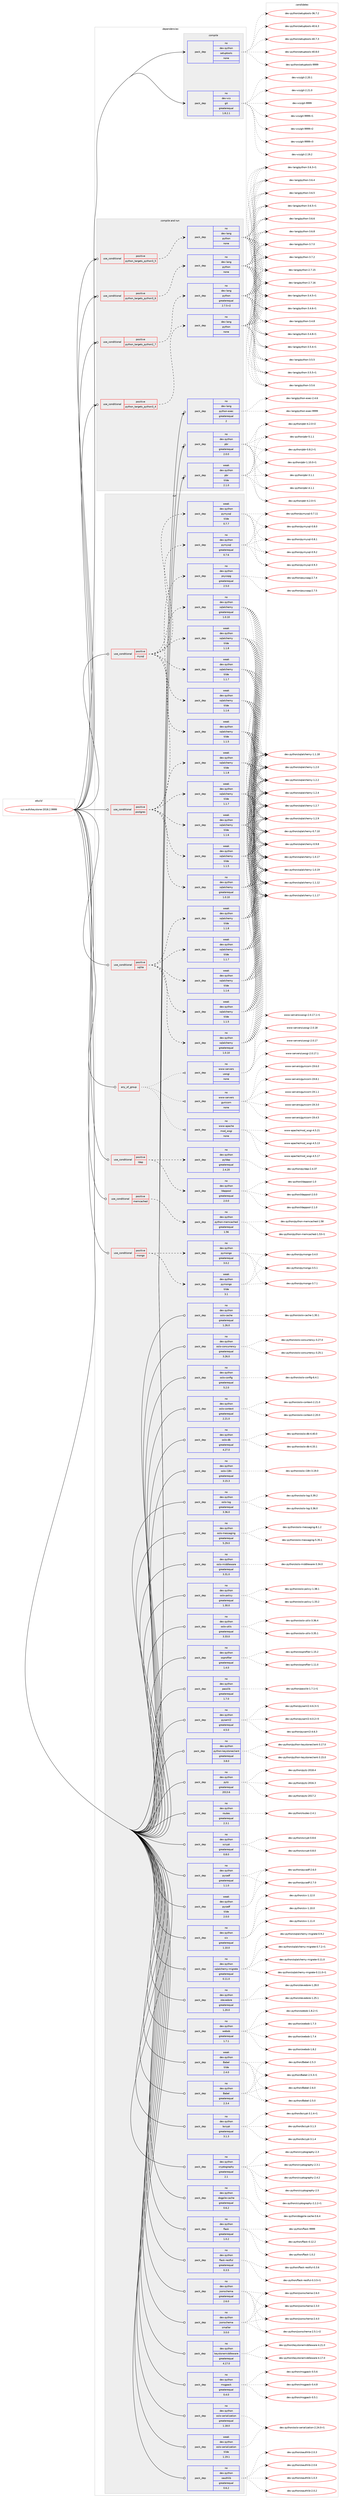 digraph prolog {

# *************
# Graph options
# *************

newrank=true;
concentrate=true;
compound=true;
graph [rankdir=LR,fontname=Helvetica,fontsize=10,ranksep=1.5];#, ranksep=2.5, nodesep=0.2];
edge  [arrowhead=vee];
node  [fontname=Helvetica,fontsize=10];

# **********
# The ebuild
# **********

subgraph cluster_leftcol {
color=gray;
rank=same;
label=<<i>ebuild</i>>;
id [label="sys-auth/keystone-2018.2.9999", color=red, width=4, href="../sys-auth/keystone-2018.2.9999.svg"];
}

# ****************
# The dependencies
# ****************

subgraph cluster_midcol {
color=gray;
label=<<i>dependencies</i>>;
subgraph cluster_compile {
fillcolor="#eeeeee";
style=filled;
label=<<i>compile</i>>;
subgraph pack1231229 {
dependency1717044 [label=<<TABLE BORDER="0" CELLBORDER="1" CELLSPACING="0" CELLPADDING="4" WIDTH="220"><TR><TD ROWSPAN="6" CELLPADDING="30">pack_dep</TD></TR><TR><TD WIDTH="110">no</TD></TR><TR><TD>dev-python</TD></TR><TR><TD>setuptools</TD></TR><TR><TD>none</TD></TR><TR><TD></TD></TR></TABLE>>, shape=none, color=blue];
}
id:e -> dependency1717044:w [weight=20,style="solid",arrowhead="vee"];
subgraph pack1231230 {
dependency1717045 [label=<<TABLE BORDER="0" CELLBORDER="1" CELLSPACING="0" CELLPADDING="4" WIDTH="220"><TR><TD ROWSPAN="6" CELLPADDING="30">pack_dep</TD></TR><TR><TD WIDTH="110">no</TD></TR><TR><TD>dev-vcs</TD></TR><TR><TD>git</TD></TR><TR><TD>greaterequal</TD></TR><TR><TD>1.8.2.1</TD></TR></TABLE>>, shape=none, color=blue];
}
id:e -> dependency1717045:w [weight=20,style="solid",arrowhead="vee"];
}
subgraph cluster_compileandrun {
fillcolor="#eeeeee";
style=filled;
label=<<i>compile and run</i>>;
subgraph cond457721 {
dependency1717046 [label=<<TABLE BORDER="0" CELLBORDER="1" CELLSPACING="0" CELLPADDING="4"><TR><TD ROWSPAN="3" CELLPADDING="10">use_conditional</TD></TR><TR><TD>positive</TD></TR><TR><TD>python_targets_python2_7</TD></TR></TABLE>>, shape=none, color=red];
subgraph pack1231231 {
dependency1717047 [label=<<TABLE BORDER="0" CELLBORDER="1" CELLSPACING="0" CELLPADDING="4" WIDTH="220"><TR><TD ROWSPAN="6" CELLPADDING="30">pack_dep</TD></TR><TR><TD WIDTH="110">no</TD></TR><TR><TD>dev-lang</TD></TR><TR><TD>python</TD></TR><TR><TD>greaterequal</TD></TR><TR><TD>2.7.5-r2</TD></TR></TABLE>>, shape=none, color=blue];
}
dependency1717046:e -> dependency1717047:w [weight=20,style="dashed",arrowhead="vee"];
}
id:e -> dependency1717046:w [weight=20,style="solid",arrowhead="odotvee"];
subgraph cond457722 {
dependency1717048 [label=<<TABLE BORDER="0" CELLBORDER="1" CELLSPACING="0" CELLPADDING="4"><TR><TD ROWSPAN="3" CELLPADDING="10">use_conditional</TD></TR><TR><TD>positive</TD></TR><TR><TD>python_targets_python3_4</TD></TR></TABLE>>, shape=none, color=red];
subgraph pack1231232 {
dependency1717049 [label=<<TABLE BORDER="0" CELLBORDER="1" CELLSPACING="0" CELLPADDING="4" WIDTH="220"><TR><TD ROWSPAN="6" CELLPADDING="30">pack_dep</TD></TR><TR><TD WIDTH="110">no</TD></TR><TR><TD>dev-lang</TD></TR><TR><TD>python</TD></TR><TR><TD>none</TD></TR><TR><TD></TD></TR></TABLE>>, shape=none, color=blue];
}
dependency1717048:e -> dependency1717049:w [weight=20,style="dashed",arrowhead="vee"];
}
id:e -> dependency1717048:w [weight=20,style="solid",arrowhead="odotvee"];
subgraph cond457723 {
dependency1717050 [label=<<TABLE BORDER="0" CELLBORDER="1" CELLSPACING="0" CELLPADDING="4"><TR><TD ROWSPAN="3" CELLPADDING="10">use_conditional</TD></TR><TR><TD>positive</TD></TR><TR><TD>python_targets_python3_5</TD></TR></TABLE>>, shape=none, color=red];
subgraph pack1231233 {
dependency1717051 [label=<<TABLE BORDER="0" CELLBORDER="1" CELLSPACING="0" CELLPADDING="4" WIDTH="220"><TR><TD ROWSPAN="6" CELLPADDING="30">pack_dep</TD></TR><TR><TD WIDTH="110">no</TD></TR><TR><TD>dev-lang</TD></TR><TR><TD>python</TD></TR><TR><TD>none</TD></TR><TR><TD></TD></TR></TABLE>>, shape=none, color=blue];
}
dependency1717050:e -> dependency1717051:w [weight=20,style="dashed",arrowhead="vee"];
}
id:e -> dependency1717050:w [weight=20,style="solid",arrowhead="odotvee"];
subgraph cond457724 {
dependency1717052 [label=<<TABLE BORDER="0" CELLBORDER="1" CELLSPACING="0" CELLPADDING="4"><TR><TD ROWSPAN="3" CELLPADDING="10">use_conditional</TD></TR><TR><TD>positive</TD></TR><TR><TD>python_targets_python3_6</TD></TR></TABLE>>, shape=none, color=red];
subgraph pack1231234 {
dependency1717053 [label=<<TABLE BORDER="0" CELLBORDER="1" CELLSPACING="0" CELLPADDING="4" WIDTH="220"><TR><TD ROWSPAN="6" CELLPADDING="30">pack_dep</TD></TR><TR><TD WIDTH="110">no</TD></TR><TR><TD>dev-lang</TD></TR><TR><TD>python</TD></TR><TR><TD>none</TD></TR><TR><TD></TD></TR></TABLE>>, shape=none, color=blue];
}
dependency1717052:e -> dependency1717053:w [weight=20,style="dashed",arrowhead="vee"];
}
id:e -> dependency1717052:w [weight=20,style="solid",arrowhead="odotvee"];
subgraph pack1231235 {
dependency1717054 [label=<<TABLE BORDER="0" CELLBORDER="1" CELLSPACING="0" CELLPADDING="4" WIDTH="220"><TR><TD ROWSPAN="6" CELLPADDING="30">pack_dep</TD></TR><TR><TD WIDTH="110">no</TD></TR><TR><TD>dev-lang</TD></TR><TR><TD>python-exec</TD></TR><TR><TD>greaterequal</TD></TR><TR><TD>2</TD></TR></TABLE>>, shape=none, color=blue];
}
id:e -> dependency1717054:w [weight=20,style="solid",arrowhead="odotvee"];
subgraph pack1231236 {
dependency1717055 [label=<<TABLE BORDER="0" CELLBORDER="1" CELLSPACING="0" CELLPADDING="4" WIDTH="220"><TR><TD ROWSPAN="6" CELLPADDING="30">pack_dep</TD></TR><TR><TD WIDTH="110">no</TD></TR><TR><TD>dev-python</TD></TR><TR><TD>pbr</TD></TR><TR><TD>greaterequal</TD></TR><TR><TD>2.0.0</TD></TR></TABLE>>, shape=none, color=blue];
}
id:e -> dependency1717055:w [weight=20,style="solid",arrowhead="odotvee"];
subgraph pack1231237 {
dependency1717056 [label=<<TABLE BORDER="0" CELLBORDER="1" CELLSPACING="0" CELLPADDING="4" WIDTH="220"><TR><TD ROWSPAN="6" CELLPADDING="30">pack_dep</TD></TR><TR><TD WIDTH="110">weak</TD></TR><TR><TD>dev-python</TD></TR><TR><TD>pbr</TD></TR><TR><TD>tilde</TD></TR><TR><TD>2.1.0</TD></TR></TABLE>>, shape=none, color=blue];
}
id:e -> dependency1717056:w [weight=20,style="solid",arrowhead="odotvee"];
}
subgraph cluster_run {
fillcolor="#eeeeee";
style=filled;
label=<<i>run</i>>;
subgraph any27217 {
dependency1717057 [label=<<TABLE BORDER="0" CELLBORDER="1" CELLSPACING="0" CELLPADDING="4"><TR><TD CELLPADDING="10">any_of_group</TD></TR></TABLE>>, shape=none, color=red];subgraph pack1231238 {
dependency1717058 [label=<<TABLE BORDER="0" CELLBORDER="1" CELLSPACING="0" CELLPADDING="4" WIDTH="220"><TR><TD ROWSPAN="6" CELLPADDING="30">pack_dep</TD></TR><TR><TD WIDTH="110">no</TD></TR><TR><TD>www-servers</TD></TR><TR><TD>uwsgi</TD></TR><TR><TD>none</TD></TR><TR><TD></TD></TR></TABLE>>, shape=none, color=blue];
}
dependency1717057:e -> dependency1717058:w [weight=20,style="dotted",arrowhead="oinv"];
subgraph pack1231239 {
dependency1717059 [label=<<TABLE BORDER="0" CELLBORDER="1" CELLSPACING="0" CELLPADDING="4" WIDTH="220"><TR><TD ROWSPAN="6" CELLPADDING="30">pack_dep</TD></TR><TR><TD WIDTH="110">no</TD></TR><TR><TD>www-apache</TD></TR><TR><TD>mod_wsgi</TD></TR><TR><TD>none</TD></TR><TR><TD></TD></TR></TABLE>>, shape=none, color=blue];
}
dependency1717057:e -> dependency1717059:w [weight=20,style="dotted",arrowhead="oinv"];
subgraph pack1231240 {
dependency1717060 [label=<<TABLE BORDER="0" CELLBORDER="1" CELLSPACING="0" CELLPADDING="4" WIDTH="220"><TR><TD ROWSPAN="6" CELLPADDING="30">pack_dep</TD></TR><TR><TD WIDTH="110">no</TD></TR><TR><TD>www-servers</TD></TR><TR><TD>gunicorn</TD></TR><TR><TD>none</TD></TR><TR><TD></TD></TR></TABLE>>, shape=none, color=blue];
}
dependency1717057:e -> dependency1717060:w [weight=20,style="dotted",arrowhead="oinv"];
}
id:e -> dependency1717057:w [weight=20,style="solid",arrowhead="odot"];
subgraph cond457725 {
dependency1717061 [label=<<TABLE BORDER="0" CELLBORDER="1" CELLSPACING="0" CELLPADDING="4"><TR><TD ROWSPAN="3" CELLPADDING="10">use_conditional</TD></TR><TR><TD>positive</TD></TR><TR><TD>ldap</TD></TR></TABLE>>, shape=none, color=red];
subgraph pack1231241 {
dependency1717062 [label=<<TABLE BORDER="0" CELLBORDER="1" CELLSPACING="0" CELLPADDING="4" WIDTH="220"><TR><TD ROWSPAN="6" CELLPADDING="30">pack_dep</TD></TR><TR><TD WIDTH="110">no</TD></TR><TR><TD>dev-python</TD></TR><TR><TD>pyldap</TD></TR><TR><TD>greaterequal</TD></TR><TR><TD>2.4.20</TD></TR></TABLE>>, shape=none, color=blue];
}
dependency1717061:e -> dependency1717062:w [weight=20,style="dashed",arrowhead="vee"];
subgraph pack1231242 {
dependency1717063 [label=<<TABLE BORDER="0" CELLBORDER="1" CELLSPACING="0" CELLPADDING="4" WIDTH="220"><TR><TD ROWSPAN="6" CELLPADDING="30">pack_dep</TD></TR><TR><TD WIDTH="110">no</TD></TR><TR><TD>dev-python</TD></TR><TR><TD>ldappool</TD></TR><TR><TD>greaterequal</TD></TR><TR><TD>2.0.0</TD></TR></TABLE>>, shape=none, color=blue];
}
dependency1717061:e -> dependency1717063:w [weight=20,style="dashed",arrowhead="vee"];
}
id:e -> dependency1717061:w [weight=20,style="solid",arrowhead="odot"];
subgraph cond457726 {
dependency1717064 [label=<<TABLE BORDER="0" CELLBORDER="1" CELLSPACING="0" CELLPADDING="4"><TR><TD ROWSPAN="3" CELLPADDING="10">use_conditional</TD></TR><TR><TD>positive</TD></TR><TR><TD>memcached</TD></TR></TABLE>>, shape=none, color=red];
subgraph pack1231243 {
dependency1717065 [label=<<TABLE BORDER="0" CELLBORDER="1" CELLSPACING="0" CELLPADDING="4" WIDTH="220"><TR><TD ROWSPAN="6" CELLPADDING="30">pack_dep</TD></TR><TR><TD WIDTH="110">no</TD></TR><TR><TD>dev-python</TD></TR><TR><TD>python-memcached</TD></TR><TR><TD>greaterequal</TD></TR><TR><TD>1.56</TD></TR></TABLE>>, shape=none, color=blue];
}
dependency1717064:e -> dependency1717065:w [weight=20,style="dashed",arrowhead="vee"];
}
id:e -> dependency1717064:w [weight=20,style="solid",arrowhead="odot"];
subgraph cond457727 {
dependency1717066 [label=<<TABLE BORDER="0" CELLBORDER="1" CELLSPACING="0" CELLPADDING="4"><TR><TD ROWSPAN="3" CELLPADDING="10">use_conditional</TD></TR><TR><TD>positive</TD></TR><TR><TD>mongo</TD></TR></TABLE>>, shape=none, color=red];
subgraph pack1231244 {
dependency1717067 [label=<<TABLE BORDER="0" CELLBORDER="1" CELLSPACING="0" CELLPADDING="4" WIDTH="220"><TR><TD ROWSPAN="6" CELLPADDING="30">pack_dep</TD></TR><TR><TD WIDTH="110">no</TD></TR><TR><TD>dev-python</TD></TR><TR><TD>pymongo</TD></TR><TR><TD>greaterequal</TD></TR><TR><TD>3.0.2</TD></TR></TABLE>>, shape=none, color=blue];
}
dependency1717066:e -> dependency1717067:w [weight=20,style="dashed",arrowhead="vee"];
subgraph pack1231245 {
dependency1717068 [label=<<TABLE BORDER="0" CELLBORDER="1" CELLSPACING="0" CELLPADDING="4" WIDTH="220"><TR><TD ROWSPAN="6" CELLPADDING="30">pack_dep</TD></TR><TR><TD WIDTH="110">weak</TD></TR><TR><TD>dev-python</TD></TR><TR><TD>pymongo</TD></TR><TR><TD>tilde</TD></TR><TR><TD>3.1</TD></TR></TABLE>>, shape=none, color=blue];
}
dependency1717066:e -> dependency1717068:w [weight=20,style="dashed",arrowhead="vee"];
}
id:e -> dependency1717066:w [weight=20,style="solid",arrowhead="odot"];
subgraph cond457728 {
dependency1717069 [label=<<TABLE BORDER="0" CELLBORDER="1" CELLSPACING="0" CELLPADDING="4"><TR><TD ROWSPAN="3" CELLPADDING="10">use_conditional</TD></TR><TR><TD>positive</TD></TR><TR><TD>mysql</TD></TR></TABLE>>, shape=none, color=red];
subgraph pack1231246 {
dependency1717070 [label=<<TABLE BORDER="0" CELLBORDER="1" CELLSPACING="0" CELLPADDING="4" WIDTH="220"><TR><TD ROWSPAN="6" CELLPADDING="30">pack_dep</TD></TR><TR><TD WIDTH="110">no</TD></TR><TR><TD>dev-python</TD></TR><TR><TD>pymysql</TD></TR><TR><TD>greaterequal</TD></TR><TR><TD>0.7.6</TD></TR></TABLE>>, shape=none, color=blue];
}
dependency1717069:e -> dependency1717070:w [weight=20,style="dashed",arrowhead="vee"];
subgraph pack1231247 {
dependency1717071 [label=<<TABLE BORDER="0" CELLBORDER="1" CELLSPACING="0" CELLPADDING="4" WIDTH="220"><TR><TD ROWSPAN="6" CELLPADDING="30">pack_dep</TD></TR><TR><TD WIDTH="110">weak</TD></TR><TR><TD>dev-python</TD></TR><TR><TD>pymysql</TD></TR><TR><TD>tilde</TD></TR><TR><TD>0.7.7</TD></TR></TABLE>>, shape=none, color=blue];
}
dependency1717069:e -> dependency1717071:w [weight=20,style="dashed",arrowhead="vee"];
subgraph pack1231248 {
dependency1717072 [label=<<TABLE BORDER="0" CELLBORDER="1" CELLSPACING="0" CELLPADDING="4" WIDTH="220"><TR><TD ROWSPAN="6" CELLPADDING="30">pack_dep</TD></TR><TR><TD WIDTH="110">no</TD></TR><TR><TD>dev-python</TD></TR><TR><TD>sqlalchemy</TD></TR><TR><TD>greaterequal</TD></TR><TR><TD>1.0.10</TD></TR></TABLE>>, shape=none, color=blue];
}
dependency1717069:e -> dependency1717072:w [weight=20,style="dashed",arrowhead="vee"];
subgraph pack1231249 {
dependency1717073 [label=<<TABLE BORDER="0" CELLBORDER="1" CELLSPACING="0" CELLPADDING="4" WIDTH="220"><TR><TD ROWSPAN="6" CELLPADDING="30">pack_dep</TD></TR><TR><TD WIDTH="110">weak</TD></TR><TR><TD>dev-python</TD></TR><TR><TD>sqlalchemy</TD></TR><TR><TD>tilde</TD></TR><TR><TD>1.1.5</TD></TR></TABLE>>, shape=none, color=blue];
}
dependency1717069:e -> dependency1717073:w [weight=20,style="dashed",arrowhead="vee"];
subgraph pack1231250 {
dependency1717074 [label=<<TABLE BORDER="0" CELLBORDER="1" CELLSPACING="0" CELLPADDING="4" WIDTH="220"><TR><TD ROWSPAN="6" CELLPADDING="30">pack_dep</TD></TR><TR><TD WIDTH="110">weak</TD></TR><TR><TD>dev-python</TD></TR><TR><TD>sqlalchemy</TD></TR><TR><TD>tilde</TD></TR><TR><TD>1.1.6</TD></TR></TABLE>>, shape=none, color=blue];
}
dependency1717069:e -> dependency1717074:w [weight=20,style="dashed",arrowhead="vee"];
subgraph pack1231251 {
dependency1717075 [label=<<TABLE BORDER="0" CELLBORDER="1" CELLSPACING="0" CELLPADDING="4" WIDTH="220"><TR><TD ROWSPAN="6" CELLPADDING="30">pack_dep</TD></TR><TR><TD WIDTH="110">weak</TD></TR><TR><TD>dev-python</TD></TR><TR><TD>sqlalchemy</TD></TR><TR><TD>tilde</TD></TR><TR><TD>1.1.7</TD></TR></TABLE>>, shape=none, color=blue];
}
dependency1717069:e -> dependency1717075:w [weight=20,style="dashed",arrowhead="vee"];
subgraph pack1231252 {
dependency1717076 [label=<<TABLE BORDER="0" CELLBORDER="1" CELLSPACING="0" CELLPADDING="4" WIDTH="220"><TR><TD ROWSPAN="6" CELLPADDING="30">pack_dep</TD></TR><TR><TD WIDTH="110">weak</TD></TR><TR><TD>dev-python</TD></TR><TR><TD>sqlalchemy</TD></TR><TR><TD>tilde</TD></TR><TR><TD>1.1.8</TD></TR></TABLE>>, shape=none, color=blue];
}
dependency1717069:e -> dependency1717076:w [weight=20,style="dashed",arrowhead="vee"];
}
id:e -> dependency1717069:w [weight=20,style="solid",arrowhead="odot"];
subgraph cond457729 {
dependency1717077 [label=<<TABLE BORDER="0" CELLBORDER="1" CELLSPACING="0" CELLPADDING="4"><TR><TD ROWSPAN="3" CELLPADDING="10">use_conditional</TD></TR><TR><TD>positive</TD></TR><TR><TD>postgres</TD></TR></TABLE>>, shape=none, color=red];
subgraph pack1231253 {
dependency1717078 [label=<<TABLE BORDER="0" CELLBORDER="1" CELLSPACING="0" CELLPADDING="4" WIDTH="220"><TR><TD ROWSPAN="6" CELLPADDING="30">pack_dep</TD></TR><TR><TD WIDTH="110">no</TD></TR><TR><TD>dev-python</TD></TR><TR><TD>psycopg</TD></TR><TR><TD>greaterequal</TD></TR><TR><TD>2.5.0</TD></TR></TABLE>>, shape=none, color=blue];
}
dependency1717077:e -> dependency1717078:w [weight=20,style="dashed",arrowhead="vee"];
subgraph pack1231254 {
dependency1717079 [label=<<TABLE BORDER="0" CELLBORDER="1" CELLSPACING="0" CELLPADDING="4" WIDTH="220"><TR><TD ROWSPAN="6" CELLPADDING="30">pack_dep</TD></TR><TR><TD WIDTH="110">no</TD></TR><TR><TD>dev-python</TD></TR><TR><TD>sqlalchemy</TD></TR><TR><TD>greaterequal</TD></TR><TR><TD>1.0.10</TD></TR></TABLE>>, shape=none, color=blue];
}
dependency1717077:e -> dependency1717079:w [weight=20,style="dashed",arrowhead="vee"];
subgraph pack1231255 {
dependency1717080 [label=<<TABLE BORDER="0" CELLBORDER="1" CELLSPACING="0" CELLPADDING="4" WIDTH="220"><TR><TD ROWSPAN="6" CELLPADDING="30">pack_dep</TD></TR><TR><TD WIDTH="110">weak</TD></TR><TR><TD>dev-python</TD></TR><TR><TD>sqlalchemy</TD></TR><TR><TD>tilde</TD></TR><TR><TD>1.1.5</TD></TR></TABLE>>, shape=none, color=blue];
}
dependency1717077:e -> dependency1717080:w [weight=20,style="dashed",arrowhead="vee"];
subgraph pack1231256 {
dependency1717081 [label=<<TABLE BORDER="0" CELLBORDER="1" CELLSPACING="0" CELLPADDING="4" WIDTH="220"><TR><TD ROWSPAN="6" CELLPADDING="30">pack_dep</TD></TR><TR><TD WIDTH="110">weak</TD></TR><TR><TD>dev-python</TD></TR><TR><TD>sqlalchemy</TD></TR><TR><TD>tilde</TD></TR><TR><TD>1.1.6</TD></TR></TABLE>>, shape=none, color=blue];
}
dependency1717077:e -> dependency1717081:w [weight=20,style="dashed",arrowhead="vee"];
subgraph pack1231257 {
dependency1717082 [label=<<TABLE BORDER="0" CELLBORDER="1" CELLSPACING="0" CELLPADDING="4" WIDTH="220"><TR><TD ROWSPAN="6" CELLPADDING="30">pack_dep</TD></TR><TR><TD WIDTH="110">weak</TD></TR><TR><TD>dev-python</TD></TR><TR><TD>sqlalchemy</TD></TR><TR><TD>tilde</TD></TR><TR><TD>1.1.7</TD></TR></TABLE>>, shape=none, color=blue];
}
dependency1717077:e -> dependency1717082:w [weight=20,style="dashed",arrowhead="vee"];
subgraph pack1231258 {
dependency1717083 [label=<<TABLE BORDER="0" CELLBORDER="1" CELLSPACING="0" CELLPADDING="4" WIDTH="220"><TR><TD ROWSPAN="6" CELLPADDING="30">pack_dep</TD></TR><TR><TD WIDTH="110">weak</TD></TR><TR><TD>dev-python</TD></TR><TR><TD>sqlalchemy</TD></TR><TR><TD>tilde</TD></TR><TR><TD>1.1.8</TD></TR></TABLE>>, shape=none, color=blue];
}
dependency1717077:e -> dependency1717083:w [weight=20,style="dashed",arrowhead="vee"];
}
id:e -> dependency1717077:w [weight=20,style="solid",arrowhead="odot"];
subgraph cond457730 {
dependency1717084 [label=<<TABLE BORDER="0" CELLBORDER="1" CELLSPACING="0" CELLPADDING="4"><TR><TD ROWSPAN="3" CELLPADDING="10">use_conditional</TD></TR><TR><TD>positive</TD></TR><TR><TD>sqlite</TD></TR></TABLE>>, shape=none, color=red];
subgraph pack1231259 {
dependency1717085 [label=<<TABLE BORDER="0" CELLBORDER="1" CELLSPACING="0" CELLPADDING="4" WIDTH="220"><TR><TD ROWSPAN="6" CELLPADDING="30">pack_dep</TD></TR><TR><TD WIDTH="110">no</TD></TR><TR><TD>dev-python</TD></TR><TR><TD>sqlalchemy</TD></TR><TR><TD>greaterequal</TD></TR><TR><TD>1.0.10</TD></TR></TABLE>>, shape=none, color=blue];
}
dependency1717084:e -> dependency1717085:w [weight=20,style="dashed",arrowhead="vee"];
subgraph pack1231260 {
dependency1717086 [label=<<TABLE BORDER="0" CELLBORDER="1" CELLSPACING="0" CELLPADDING="4" WIDTH="220"><TR><TD ROWSPAN="6" CELLPADDING="30">pack_dep</TD></TR><TR><TD WIDTH="110">weak</TD></TR><TR><TD>dev-python</TD></TR><TR><TD>sqlalchemy</TD></TR><TR><TD>tilde</TD></TR><TR><TD>1.1.5</TD></TR></TABLE>>, shape=none, color=blue];
}
dependency1717084:e -> dependency1717086:w [weight=20,style="dashed",arrowhead="vee"];
subgraph pack1231261 {
dependency1717087 [label=<<TABLE BORDER="0" CELLBORDER="1" CELLSPACING="0" CELLPADDING="4" WIDTH="220"><TR><TD ROWSPAN="6" CELLPADDING="30">pack_dep</TD></TR><TR><TD WIDTH="110">weak</TD></TR><TR><TD>dev-python</TD></TR><TR><TD>sqlalchemy</TD></TR><TR><TD>tilde</TD></TR><TR><TD>1.1.6</TD></TR></TABLE>>, shape=none, color=blue];
}
dependency1717084:e -> dependency1717087:w [weight=20,style="dashed",arrowhead="vee"];
subgraph pack1231262 {
dependency1717088 [label=<<TABLE BORDER="0" CELLBORDER="1" CELLSPACING="0" CELLPADDING="4" WIDTH="220"><TR><TD ROWSPAN="6" CELLPADDING="30">pack_dep</TD></TR><TR><TD WIDTH="110">weak</TD></TR><TR><TD>dev-python</TD></TR><TR><TD>sqlalchemy</TD></TR><TR><TD>tilde</TD></TR><TR><TD>1.1.7</TD></TR></TABLE>>, shape=none, color=blue];
}
dependency1717084:e -> dependency1717088:w [weight=20,style="dashed",arrowhead="vee"];
subgraph pack1231263 {
dependency1717089 [label=<<TABLE BORDER="0" CELLBORDER="1" CELLSPACING="0" CELLPADDING="4" WIDTH="220"><TR><TD ROWSPAN="6" CELLPADDING="30">pack_dep</TD></TR><TR><TD WIDTH="110">weak</TD></TR><TR><TD>dev-python</TD></TR><TR><TD>sqlalchemy</TD></TR><TR><TD>tilde</TD></TR><TR><TD>1.1.8</TD></TR></TABLE>>, shape=none, color=blue];
}
dependency1717084:e -> dependency1717089:w [weight=20,style="dashed",arrowhead="vee"];
}
id:e -> dependency1717084:w [weight=20,style="solid",arrowhead="odot"];
subgraph pack1231264 {
dependency1717090 [label=<<TABLE BORDER="0" CELLBORDER="1" CELLSPACING="0" CELLPADDING="4" WIDTH="220"><TR><TD ROWSPAN="6" CELLPADDING="30">pack_dep</TD></TR><TR><TD WIDTH="110">no</TD></TR><TR><TD>dev-python</TD></TR><TR><TD>Babel</TD></TR><TR><TD>greaterequal</TD></TR><TR><TD>2.3.4</TD></TR></TABLE>>, shape=none, color=blue];
}
id:e -> dependency1717090:w [weight=20,style="solid",arrowhead="odot"];
subgraph pack1231265 {
dependency1717091 [label=<<TABLE BORDER="0" CELLBORDER="1" CELLSPACING="0" CELLPADDING="4" WIDTH="220"><TR><TD ROWSPAN="6" CELLPADDING="30">pack_dep</TD></TR><TR><TD WIDTH="110">no</TD></TR><TR><TD>dev-python</TD></TR><TR><TD>bcrypt</TD></TR><TR><TD>greaterequal</TD></TR><TR><TD>3.1.3</TD></TR></TABLE>>, shape=none, color=blue];
}
id:e -> dependency1717091:w [weight=20,style="solid",arrowhead="odot"];
subgraph pack1231266 {
dependency1717092 [label=<<TABLE BORDER="0" CELLBORDER="1" CELLSPACING="0" CELLPADDING="4" WIDTH="220"><TR><TD ROWSPAN="6" CELLPADDING="30">pack_dep</TD></TR><TR><TD WIDTH="110">no</TD></TR><TR><TD>dev-python</TD></TR><TR><TD>cryptography</TD></TR><TR><TD>greaterequal</TD></TR><TR><TD>2.1</TD></TR></TABLE>>, shape=none, color=blue];
}
id:e -> dependency1717092:w [weight=20,style="solid",arrowhead="odot"];
subgraph pack1231267 {
dependency1717093 [label=<<TABLE BORDER="0" CELLBORDER="1" CELLSPACING="0" CELLPADDING="4" WIDTH="220"><TR><TD ROWSPAN="6" CELLPADDING="30">pack_dep</TD></TR><TR><TD WIDTH="110">no</TD></TR><TR><TD>dev-python</TD></TR><TR><TD>dogpile-cache</TD></TR><TR><TD>greaterequal</TD></TR><TR><TD>0.6.2</TD></TR></TABLE>>, shape=none, color=blue];
}
id:e -> dependency1717093:w [weight=20,style="solid",arrowhead="odot"];
subgraph pack1231268 {
dependency1717094 [label=<<TABLE BORDER="0" CELLBORDER="1" CELLSPACING="0" CELLPADDING="4" WIDTH="220"><TR><TD ROWSPAN="6" CELLPADDING="30">pack_dep</TD></TR><TR><TD WIDTH="110">no</TD></TR><TR><TD>dev-python</TD></TR><TR><TD>flask</TD></TR><TR><TD>greaterequal</TD></TR><TR><TD>1.0.2</TD></TR></TABLE>>, shape=none, color=blue];
}
id:e -> dependency1717094:w [weight=20,style="solid",arrowhead="odot"];
subgraph pack1231269 {
dependency1717095 [label=<<TABLE BORDER="0" CELLBORDER="1" CELLSPACING="0" CELLPADDING="4" WIDTH="220"><TR><TD ROWSPAN="6" CELLPADDING="30">pack_dep</TD></TR><TR><TD WIDTH="110">no</TD></TR><TR><TD>dev-python</TD></TR><TR><TD>flask-restful</TD></TR><TR><TD>greaterequal</TD></TR><TR><TD>0.3.5</TD></TR></TABLE>>, shape=none, color=blue];
}
id:e -> dependency1717095:w [weight=20,style="solid",arrowhead="odot"];
subgraph pack1231270 {
dependency1717096 [label=<<TABLE BORDER="0" CELLBORDER="1" CELLSPACING="0" CELLPADDING="4" WIDTH="220"><TR><TD ROWSPAN="6" CELLPADDING="30">pack_dep</TD></TR><TR><TD WIDTH="110">no</TD></TR><TR><TD>dev-python</TD></TR><TR><TD>jsonschema</TD></TR><TR><TD>greaterequal</TD></TR><TR><TD>2.6.0</TD></TR></TABLE>>, shape=none, color=blue];
}
id:e -> dependency1717096:w [weight=20,style="solid",arrowhead="odot"];
subgraph pack1231271 {
dependency1717097 [label=<<TABLE BORDER="0" CELLBORDER="1" CELLSPACING="0" CELLPADDING="4" WIDTH="220"><TR><TD ROWSPAN="6" CELLPADDING="30">pack_dep</TD></TR><TR><TD WIDTH="110">no</TD></TR><TR><TD>dev-python</TD></TR><TR><TD>jsonschema</TD></TR><TR><TD>smaller</TD></TR><TR><TD>3.0.0</TD></TR></TABLE>>, shape=none, color=blue];
}
id:e -> dependency1717097:w [weight=20,style="solid",arrowhead="odot"];
subgraph pack1231272 {
dependency1717098 [label=<<TABLE BORDER="0" CELLBORDER="1" CELLSPACING="0" CELLPADDING="4" WIDTH="220"><TR><TD ROWSPAN="6" CELLPADDING="30">pack_dep</TD></TR><TR><TD WIDTH="110">no</TD></TR><TR><TD>dev-python</TD></TR><TR><TD>keystonemiddleware</TD></TR><TR><TD>greaterequal</TD></TR><TR><TD>4.17.0</TD></TR></TABLE>>, shape=none, color=blue];
}
id:e -> dependency1717098:w [weight=20,style="solid",arrowhead="odot"];
subgraph pack1231273 {
dependency1717099 [label=<<TABLE BORDER="0" CELLBORDER="1" CELLSPACING="0" CELLPADDING="4" WIDTH="220"><TR><TD ROWSPAN="6" CELLPADDING="30">pack_dep</TD></TR><TR><TD WIDTH="110">no</TD></TR><TR><TD>dev-python</TD></TR><TR><TD>msgpack</TD></TR><TR><TD>greaterequal</TD></TR><TR><TD>0.4.0</TD></TR></TABLE>>, shape=none, color=blue];
}
id:e -> dependency1717099:w [weight=20,style="solid",arrowhead="odot"];
subgraph pack1231274 {
dependency1717100 [label=<<TABLE BORDER="0" CELLBORDER="1" CELLSPACING="0" CELLPADDING="4" WIDTH="220"><TR><TD ROWSPAN="6" CELLPADDING="30">pack_dep</TD></TR><TR><TD WIDTH="110">no</TD></TR><TR><TD>dev-python</TD></TR><TR><TD>oauthlib</TD></TR><TR><TD>greaterequal</TD></TR><TR><TD>0.6.2</TD></TR></TABLE>>, shape=none, color=blue];
}
id:e -> dependency1717100:w [weight=20,style="solid",arrowhead="odot"];
subgraph pack1231275 {
dependency1717101 [label=<<TABLE BORDER="0" CELLBORDER="1" CELLSPACING="0" CELLPADDING="4" WIDTH="220"><TR><TD ROWSPAN="6" CELLPADDING="30">pack_dep</TD></TR><TR><TD WIDTH="110">no</TD></TR><TR><TD>dev-python</TD></TR><TR><TD>oslo-cache</TD></TR><TR><TD>greaterequal</TD></TR><TR><TD>1.26.0</TD></TR></TABLE>>, shape=none, color=blue];
}
id:e -> dependency1717101:w [weight=20,style="solid",arrowhead="odot"];
subgraph pack1231276 {
dependency1717102 [label=<<TABLE BORDER="0" CELLBORDER="1" CELLSPACING="0" CELLPADDING="4" WIDTH="220"><TR><TD ROWSPAN="6" CELLPADDING="30">pack_dep</TD></TR><TR><TD WIDTH="110">no</TD></TR><TR><TD>dev-python</TD></TR><TR><TD>oslo-concurrency</TD></TR><TR><TD>greaterequal</TD></TR><TR><TD>3.26.0</TD></TR></TABLE>>, shape=none, color=blue];
}
id:e -> dependency1717102:w [weight=20,style="solid",arrowhead="odot"];
subgraph pack1231277 {
dependency1717103 [label=<<TABLE BORDER="0" CELLBORDER="1" CELLSPACING="0" CELLPADDING="4" WIDTH="220"><TR><TD ROWSPAN="6" CELLPADDING="30">pack_dep</TD></TR><TR><TD WIDTH="110">no</TD></TR><TR><TD>dev-python</TD></TR><TR><TD>oslo-config</TD></TR><TR><TD>greaterequal</TD></TR><TR><TD>5.2.0</TD></TR></TABLE>>, shape=none, color=blue];
}
id:e -> dependency1717103:w [weight=20,style="solid",arrowhead="odot"];
subgraph pack1231278 {
dependency1717104 [label=<<TABLE BORDER="0" CELLBORDER="1" CELLSPACING="0" CELLPADDING="4" WIDTH="220"><TR><TD ROWSPAN="6" CELLPADDING="30">pack_dep</TD></TR><TR><TD WIDTH="110">no</TD></TR><TR><TD>dev-python</TD></TR><TR><TD>oslo-context</TD></TR><TR><TD>greaterequal</TD></TR><TR><TD>2.21.0</TD></TR></TABLE>>, shape=none, color=blue];
}
id:e -> dependency1717104:w [weight=20,style="solid",arrowhead="odot"];
subgraph pack1231279 {
dependency1717105 [label=<<TABLE BORDER="0" CELLBORDER="1" CELLSPACING="0" CELLPADDING="4" WIDTH="220"><TR><TD ROWSPAN="6" CELLPADDING="30">pack_dep</TD></TR><TR><TD WIDTH="110">no</TD></TR><TR><TD>dev-python</TD></TR><TR><TD>oslo-db</TD></TR><TR><TD>greaterequal</TD></TR><TR><TD>4.27.0</TD></TR></TABLE>>, shape=none, color=blue];
}
id:e -> dependency1717105:w [weight=20,style="solid",arrowhead="odot"];
subgraph pack1231280 {
dependency1717106 [label=<<TABLE BORDER="0" CELLBORDER="1" CELLSPACING="0" CELLPADDING="4" WIDTH="220"><TR><TD ROWSPAN="6" CELLPADDING="30">pack_dep</TD></TR><TR><TD WIDTH="110">no</TD></TR><TR><TD>dev-python</TD></TR><TR><TD>oslo-i18n</TD></TR><TR><TD>greaterequal</TD></TR><TR><TD>3.15.3</TD></TR></TABLE>>, shape=none, color=blue];
}
id:e -> dependency1717106:w [weight=20,style="solid",arrowhead="odot"];
subgraph pack1231281 {
dependency1717107 [label=<<TABLE BORDER="0" CELLBORDER="1" CELLSPACING="0" CELLPADDING="4" WIDTH="220"><TR><TD ROWSPAN="6" CELLPADDING="30">pack_dep</TD></TR><TR><TD WIDTH="110">no</TD></TR><TR><TD>dev-python</TD></TR><TR><TD>oslo-log</TD></TR><TR><TD>greaterequal</TD></TR><TR><TD>3.36.0</TD></TR></TABLE>>, shape=none, color=blue];
}
id:e -> dependency1717107:w [weight=20,style="solid",arrowhead="odot"];
subgraph pack1231282 {
dependency1717108 [label=<<TABLE BORDER="0" CELLBORDER="1" CELLSPACING="0" CELLPADDING="4" WIDTH="220"><TR><TD ROWSPAN="6" CELLPADDING="30">pack_dep</TD></TR><TR><TD WIDTH="110">no</TD></TR><TR><TD>dev-python</TD></TR><TR><TD>oslo-messaging</TD></TR><TR><TD>greaterequal</TD></TR><TR><TD>5.29.0</TD></TR></TABLE>>, shape=none, color=blue];
}
id:e -> dependency1717108:w [weight=20,style="solid",arrowhead="odot"];
subgraph pack1231283 {
dependency1717109 [label=<<TABLE BORDER="0" CELLBORDER="1" CELLSPACING="0" CELLPADDING="4" WIDTH="220"><TR><TD ROWSPAN="6" CELLPADDING="30">pack_dep</TD></TR><TR><TD WIDTH="110">no</TD></TR><TR><TD>dev-python</TD></TR><TR><TD>oslo-middleware</TD></TR><TR><TD>greaterequal</TD></TR><TR><TD>3.31.0</TD></TR></TABLE>>, shape=none, color=blue];
}
id:e -> dependency1717109:w [weight=20,style="solid",arrowhead="odot"];
subgraph pack1231284 {
dependency1717110 [label=<<TABLE BORDER="0" CELLBORDER="1" CELLSPACING="0" CELLPADDING="4" WIDTH="220"><TR><TD ROWSPAN="6" CELLPADDING="30">pack_dep</TD></TR><TR><TD WIDTH="110">no</TD></TR><TR><TD>dev-python</TD></TR><TR><TD>oslo-policy</TD></TR><TR><TD>greaterequal</TD></TR><TR><TD>1.30.0</TD></TR></TABLE>>, shape=none, color=blue];
}
id:e -> dependency1717110:w [weight=20,style="solid",arrowhead="odot"];
subgraph pack1231285 {
dependency1717111 [label=<<TABLE BORDER="0" CELLBORDER="1" CELLSPACING="0" CELLPADDING="4" WIDTH="220"><TR><TD ROWSPAN="6" CELLPADDING="30">pack_dep</TD></TR><TR><TD WIDTH="110">no</TD></TR><TR><TD>dev-python</TD></TR><TR><TD>oslo-serialization</TD></TR><TR><TD>greaterequal</TD></TR><TR><TD>1.18.0</TD></TR></TABLE>>, shape=none, color=blue];
}
id:e -> dependency1717111:w [weight=20,style="solid",arrowhead="odot"];
subgraph pack1231286 {
dependency1717112 [label=<<TABLE BORDER="0" CELLBORDER="1" CELLSPACING="0" CELLPADDING="4" WIDTH="220"><TR><TD ROWSPAN="6" CELLPADDING="30">pack_dep</TD></TR><TR><TD WIDTH="110">no</TD></TR><TR><TD>dev-python</TD></TR><TR><TD>oslo-utils</TD></TR><TR><TD>greaterequal</TD></TR><TR><TD>3.33.0</TD></TR></TABLE>>, shape=none, color=blue];
}
id:e -> dependency1717112:w [weight=20,style="solid",arrowhead="odot"];
subgraph pack1231287 {
dependency1717113 [label=<<TABLE BORDER="0" CELLBORDER="1" CELLSPACING="0" CELLPADDING="4" WIDTH="220"><TR><TD ROWSPAN="6" CELLPADDING="30">pack_dep</TD></TR><TR><TD WIDTH="110">no</TD></TR><TR><TD>dev-python</TD></TR><TR><TD>osprofiler</TD></TR><TR><TD>greaterequal</TD></TR><TR><TD>1.4.0</TD></TR></TABLE>>, shape=none, color=blue];
}
id:e -> dependency1717113:w [weight=20,style="solid",arrowhead="odot"];
subgraph pack1231288 {
dependency1717114 [label=<<TABLE BORDER="0" CELLBORDER="1" CELLSPACING="0" CELLPADDING="4" WIDTH="220"><TR><TD ROWSPAN="6" CELLPADDING="30">pack_dep</TD></TR><TR><TD WIDTH="110">no</TD></TR><TR><TD>dev-python</TD></TR><TR><TD>passlib</TD></TR><TR><TD>greaterequal</TD></TR><TR><TD>1.7.0</TD></TR></TABLE>>, shape=none, color=blue];
}
id:e -> dependency1717114:w [weight=20,style="solid",arrowhead="odot"];
subgraph pack1231289 {
dependency1717115 [label=<<TABLE BORDER="0" CELLBORDER="1" CELLSPACING="0" CELLPADDING="4" WIDTH="220"><TR><TD ROWSPAN="6" CELLPADDING="30">pack_dep</TD></TR><TR><TD WIDTH="110">no</TD></TR><TR><TD>dev-python</TD></TR><TR><TD>pycadf</TD></TR><TR><TD>greaterequal</TD></TR><TR><TD>1.1.0</TD></TR></TABLE>>, shape=none, color=blue];
}
id:e -> dependency1717115:w [weight=20,style="solid",arrowhead="odot"];
subgraph pack1231290 {
dependency1717116 [label=<<TABLE BORDER="0" CELLBORDER="1" CELLSPACING="0" CELLPADDING="4" WIDTH="220"><TR><TD ROWSPAN="6" CELLPADDING="30">pack_dep</TD></TR><TR><TD WIDTH="110">no</TD></TR><TR><TD>dev-python</TD></TR><TR><TD>pysaml2</TD></TR><TR><TD>greaterequal</TD></TR><TR><TD>4.5.0</TD></TR></TABLE>>, shape=none, color=blue];
}
id:e -> dependency1717116:w [weight=20,style="solid",arrowhead="odot"];
subgraph pack1231291 {
dependency1717117 [label=<<TABLE BORDER="0" CELLBORDER="1" CELLSPACING="0" CELLPADDING="4" WIDTH="220"><TR><TD ROWSPAN="6" CELLPADDING="30">pack_dep</TD></TR><TR><TD WIDTH="110">no</TD></TR><TR><TD>dev-python</TD></TR><TR><TD>python-keystoneclient</TD></TR><TR><TD>greaterequal</TD></TR><TR><TD>3.8.0</TD></TR></TABLE>>, shape=none, color=blue];
}
id:e -> dependency1717117:w [weight=20,style="solid",arrowhead="odot"];
subgraph pack1231292 {
dependency1717118 [label=<<TABLE BORDER="0" CELLBORDER="1" CELLSPACING="0" CELLPADDING="4" WIDTH="220"><TR><TD ROWSPAN="6" CELLPADDING="30">pack_dep</TD></TR><TR><TD WIDTH="110">no</TD></TR><TR><TD>dev-python</TD></TR><TR><TD>pytz</TD></TR><TR><TD>greaterequal</TD></TR><TR><TD>2013.6</TD></TR></TABLE>>, shape=none, color=blue];
}
id:e -> dependency1717118:w [weight=20,style="solid",arrowhead="odot"];
subgraph pack1231293 {
dependency1717119 [label=<<TABLE BORDER="0" CELLBORDER="1" CELLSPACING="0" CELLPADDING="4" WIDTH="220"><TR><TD ROWSPAN="6" CELLPADDING="30">pack_dep</TD></TR><TR><TD WIDTH="110">no</TD></TR><TR><TD>dev-python</TD></TR><TR><TD>routes</TD></TR><TR><TD>greaterequal</TD></TR><TR><TD>2.3.1</TD></TR></TABLE>>, shape=none, color=blue];
}
id:e -> dependency1717119:w [weight=20,style="solid",arrowhead="odot"];
subgraph pack1231294 {
dependency1717120 [label=<<TABLE BORDER="0" CELLBORDER="1" CELLSPACING="0" CELLPADDING="4" WIDTH="220"><TR><TD ROWSPAN="6" CELLPADDING="30">pack_dep</TD></TR><TR><TD WIDTH="110">no</TD></TR><TR><TD>dev-python</TD></TR><TR><TD>scrypt</TD></TR><TR><TD>greaterequal</TD></TR><TR><TD>0.8.0</TD></TR></TABLE>>, shape=none, color=blue];
}
id:e -> dependency1717120:w [weight=20,style="solid",arrowhead="odot"];
subgraph pack1231295 {
dependency1717121 [label=<<TABLE BORDER="0" CELLBORDER="1" CELLSPACING="0" CELLPADDING="4" WIDTH="220"><TR><TD ROWSPAN="6" CELLPADDING="30">pack_dep</TD></TR><TR><TD WIDTH="110">no</TD></TR><TR><TD>dev-python</TD></TR><TR><TD>six</TD></TR><TR><TD>greaterequal</TD></TR><TR><TD>1.10.0</TD></TR></TABLE>>, shape=none, color=blue];
}
id:e -> dependency1717121:w [weight=20,style="solid",arrowhead="odot"];
subgraph pack1231296 {
dependency1717122 [label=<<TABLE BORDER="0" CELLBORDER="1" CELLSPACING="0" CELLPADDING="4" WIDTH="220"><TR><TD ROWSPAN="6" CELLPADDING="30">pack_dep</TD></TR><TR><TD WIDTH="110">no</TD></TR><TR><TD>dev-python</TD></TR><TR><TD>sqlalchemy-migrate</TD></TR><TR><TD>greaterequal</TD></TR><TR><TD>0.11.0</TD></TR></TABLE>>, shape=none, color=blue];
}
id:e -> dependency1717122:w [weight=20,style="solid",arrowhead="odot"];
subgraph pack1231297 {
dependency1717123 [label=<<TABLE BORDER="0" CELLBORDER="1" CELLSPACING="0" CELLPADDING="4" WIDTH="220"><TR><TD ROWSPAN="6" CELLPADDING="30">pack_dep</TD></TR><TR><TD WIDTH="110">no</TD></TR><TR><TD>dev-python</TD></TR><TR><TD>stevedore</TD></TR><TR><TD>greaterequal</TD></TR><TR><TD>1.20.0</TD></TR></TABLE>>, shape=none, color=blue];
}
id:e -> dependency1717123:w [weight=20,style="solid",arrowhead="odot"];
subgraph pack1231298 {
dependency1717124 [label=<<TABLE BORDER="0" CELLBORDER="1" CELLSPACING="0" CELLPADDING="4" WIDTH="220"><TR><TD ROWSPAN="6" CELLPADDING="30">pack_dep</TD></TR><TR><TD WIDTH="110">no</TD></TR><TR><TD>dev-python</TD></TR><TR><TD>webob</TD></TR><TR><TD>greaterequal</TD></TR><TR><TD>1.7.1</TD></TR></TABLE>>, shape=none, color=blue];
}
id:e -> dependency1717124:w [weight=20,style="solid",arrowhead="odot"];
subgraph pack1231299 {
dependency1717125 [label=<<TABLE BORDER="0" CELLBORDER="1" CELLSPACING="0" CELLPADDING="4" WIDTH="220"><TR><TD ROWSPAN="6" CELLPADDING="30">pack_dep</TD></TR><TR><TD WIDTH="110">weak</TD></TR><TR><TD>dev-python</TD></TR><TR><TD>Babel</TD></TR><TR><TD>tilde</TD></TR><TR><TD>2.4.0</TD></TR></TABLE>>, shape=none, color=blue];
}
id:e -> dependency1717125:w [weight=20,style="solid",arrowhead="odot"];
subgraph pack1231300 {
dependency1717126 [label=<<TABLE BORDER="0" CELLBORDER="1" CELLSPACING="0" CELLPADDING="4" WIDTH="220"><TR><TD ROWSPAN="6" CELLPADDING="30">pack_dep</TD></TR><TR><TD WIDTH="110">weak</TD></TR><TR><TD>dev-python</TD></TR><TR><TD>oslo-serialization</TD></TR><TR><TD>tilde</TD></TR><TR><TD>1.19.1</TD></TR></TABLE>>, shape=none, color=blue];
}
id:e -> dependency1717126:w [weight=20,style="solid",arrowhead="odot"];
subgraph pack1231301 {
dependency1717127 [label=<<TABLE BORDER="0" CELLBORDER="1" CELLSPACING="0" CELLPADDING="4" WIDTH="220"><TR><TD ROWSPAN="6" CELLPADDING="30">pack_dep</TD></TR><TR><TD WIDTH="110">weak</TD></TR><TR><TD>dev-python</TD></TR><TR><TD>pycadf</TD></TR><TR><TD>tilde</TD></TR><TR><TD>2.0.0</TD></TR></TABLE>>, shape=none, color=blue];
}
id:e -> dependency1717127:w [weight=20,style="solid",arrowhead="odot"];
}
}

# **************
# The candidates
# **************

subgraph cluster_choices {
rank=same;
color=gray;
label=<<i>candidates</i>>;

subgraph choice1231229 {
color=black;
nodesep=1;
choice100101118451121211161041111104711510111611711211611111110811545515446554650 [label="dev-python/setuptools-36.7.2", color=red, width=4,href="../dev-python/setuptools-36.7.2.svg"];
choice100101118451121211161041111104711510111611711211611111110811545524846544651 [label="dev-python/setuptools-40.6.3", color=red, width=4,href="../dev-python/setuptools-40.6.3.svg"];
choice100101118451121211161041111104711510111611711211611111110811545524846554651 [label="dev-python/setuptools-40.7.3", color=red, width=4,href="../dev-python/setuptools-40.7.3.svg"];
choice100101118451121211161041111104711510111611711211611111110811545524846564648 [label="dev-python/setuptools-40.8.0", color=red, width=4,href="../dev-python/setuptools-40.8.0.svg"];
choice10010111845112121116104111110471151011161171121161111111081154557575757 [label="dev-python/setuptools-9999", color=red, width=4,href="../dev-python/setuptools-9999.svg"];
dependency1717044:e -> choice100101118451121211161041111104711510111611711211611111110811545515446554650:w [style=dotted,weight="100"];
dependency1717044:e -> choice100101118451121211161041111104711510111611711211611111110811545524846544651:w [style=dotted,weight="100"];
dependency1717044:e -> choice100101118451121211161041111104711510111611711211611111110811545524846554651:w [style=dotted,weight="100"];
dependency1717044:e -> choice100101118451121211161041111104711510111611711211611111110811545524846564648:w [style=dotted,weight="100"];
dependency1717044:e -> choice10010111845112121116104111110471151011161171121161111111081154557575757:w [style=dotted,weight="100"];
}
subgraph choice1231230 {
color=black;
nodesep=1;
choice10010111845118991154710310511645504649574650 [label="dev-vcs/git-2.19.2", color=red, width=4,href="../dev-vcs/git-2.19.2.svg"];
choice10010111845118991154710310511645504650484649 [label="dev-vcs/git-2.20.1", color=red, width=4,href="../dev-vcs/git-2.20.1.svg"];
choice10010111845118991154710310511645504650494648 [label="dev-vcs/git-2.21.0", color=red, width=4,href="../dev-vcs/git-2.21.0.svg"];
choice1001011184511899115471031051164557575757 [label="dev-vcs/git-9999", color=red, width=4,href="../dev-vcs/git-9999.svg"];
choice10010111845118991154710310511645575757574511449 [label="dev-vcs/git-9999-r1", color=red, width=4,href="../dev-vcs/git-9999-r1.svg"];
choice10010111845118991154710310511645575757574511450 [label="dev-vcs/git-9999-r2", color=red, width=4,href="../dev-vcs/git-9999-r2.svg"];
choice10010111845118991154710310511645575757574511451 [label="dev-vcs/git-9999-r3", color=red, width=4,href="../dev-vcs/git-9999-r3.svg"];
dependency1717045:e -> choice10010111845118991154710310511645504649574650:w [style=dotted,weight="100"];
dependency1717045:e -> choice10010111845118991154710310511645504650484649:w [style=dotted,weight="100"];
dependency1717045:e -> choice10010111845118991154710310511645504650494648:w [style=dotted,weight="100"];
dependency1717045:e -> choice1001011184511899115471031051164557575757:w [style=dotted,weight="100"];
dependency1717045:e -> choice10010111845118991154710310511645575757574511449:w [style=dotted,weight="100"];
dependency1717045:e -> choice10010111845118991154710310511645575757574511450:w [style=dotted,weight="100"];
dependency1717045:e -> choice10010111845118991154710310511645575757574511451:w [style=dotted,weight="100"];
}
subgraph choice1231231 {
color=black;
nodesep=1;
choice10010111845108971101034711212111610411111045504655464953 [label="dev-lang/python-2.7.15", color=red, width=4,href="../dev-lang/python-2.7.15.svg"];
choice10010111845108971101034711212111610411111045504655464954 [label="dev-lang/python-2.7.16", color=red, width=4,href="../dev-lang/python-2.7.16.svg"];
choice1001011184510897110103471121211161041111104551465246534511449 [label="dev-lang/python-3.4.5-r1", color=red, width=4,href="../dev-lang/python-3.4.5-r1.svg"];
choice1001011184510897110103471121211161041111104551465246544511449 [label="dev-lang/python-3.4.6-r1", color=red, width=4,href="../dev-lang/python-3.4.6-r1.svg"];
choice100101118451089711010347112121116104111110455146524656 [label="dev-lang/python-3.4.8", color=red, width=4,href="../dev-lang/python-3.4.8.svg"];
choice1001011184510897110103471121211161041111104551465246564511449 [label="dev-lang/python-3.4.8-r1", color=red, width=4,href="../dev-lang/python-3.4.8-r1.svg"];
choice1001011184510897110103471121211161041111104551465346524511449 [label="dev-lang/python-3.5.4-r1", color=red, width=4,href="../dev-lang/python-3.5.4-r1.svg"];
choice100101118451089711010347112121116104111110455146534653 [label="dev-lang/python-3.5.5", color=red, width=4,href="../dev-lang/python-3.5.5.svg"];
choice1001011184510897110103471121211161041111104551465346534511449 [label="dev-lang/python-3.5.5-r1", color=red, width=4,href="../dev-lang/python-3.5.5-r1.svg"];
choice100101118451089711010347112121116104111110455146534654 [label="dev-lang/python-3.5.6", color=red, width=4,href="../dev-lang/python-3.5.6.svg"];
choice1001011184510897110103471121211161041111104551465446514511449 [label="dev-lang/python-3.6.3-r1", color=red, width=4,href="../dev-lang/python-3.6.3-r1.svg"];
choice100101118451089711010347112121116104111110455146544652 [label="dev-lang/python-3.6.4", color=red, width=4,href="../dev-lang/python-3.6.4.svg"];
choice100101118451089711010347112121116104111110455146544653 [label="dev-lang/python-3.6.5", color=red, width=4,href="../dev-lang/python-3.6.5.svg"];
choice1001011184510897110103471121211161041111104551465446534511449 [label="dev-lang/python-3.6.5-r1", color=red, width=4,href="../dev-lang/python-3.6.5-r1.svg"];
choice100101118451089711010347112121116104111110455146544654 [label="dev-lang/python-3.6.6", color=red, width=4,href="../dev-lang/python-3.6.6.svg"];
choice100101118451089711010347112121116104111110455146544656 [label="dev-lang/python-3.6.8", color=red, width=4,href="../dev-lang/python-3.6.8.svg"];
choice100101118451089711010347112121116104111110455146554648 [label="dev-lang/python-3.7.0", color=red, width=4,href="../dev-lang/python-3.7.0.svg"];
choice100101118451089711010347112121116104111110455146554650 [label="dev-lang/python-3.7.2", color=red, width=4,href="../dev-lang/python-3.7.2.svg"];
dependency1717047:e -> choice10010111845108971101034711212111610411111045504655464953:w [style=dotted,weight="100"];
dependency1717047:e -> choice10010111845108971101034711212111610411111045504655464954:w [style=dotted,weight="100"];
dependency1717047:e -> choice1001011184510897110103471121211161041111104551465246534511449:w [style=dotted,weight="100"];
dependency1717047:e -> choice1001011184510897110103471121211161041111104551465246544511449:w [style=dotted,weight="100"];
dependency1717047:e -> choice100101118451089711010347112121116104111110455146524656:w [style=dotted,weight="100"];
dependency1717047:e -> choice1001011184510897110103471121211161041111104551465246564511449:w [style=dotted,weight="100"];
dependency1717047:e -> choice1001011184510897110103471121211161041111104551465346524511449:w [style=dotted,weight="100"];
dependency1717047:e -> choice100101118451089711010347112121116104111110455146534653:w [style=dotted,weight="100"];
dependency1717047:e -> choice1001011184510897110103471121211161041111104551465346534511449:w [style=dotted,weight="100"];
dependency1717047:e -> choice100101118451089711010347112121116104111110455146534654:w [style=dotted,weight="100"];
dependency1717047:e -> choice1001011184510897110103471121211161041111104551465446514511449:w [style=dotted,weight="100"];
dependency1717047:e -> choice100101118451089711010347112121116104111110455146544652:w [style=dotted,weight="100"];
dependency1717047:e -> choice100101118451089711010347112121116104111110455146544653:w [style=dotted,weight="100"];
dependency1717047:e -> choice1001011184510897110103471121211161041111104551465446534511449:w [style=dotted,weight="100"];
dependency1717047:e -> choice100101118451089711010347112121116104111110455146544654:w [style=dotted,weight="100"];
dependency1717047:e -> choice100101118451089711010347112121116104111110455146544656:w [style=dotted,weight="100"];
dependency1717047:e -> choice100101118451089711010347112121116104111110455146554648:w [style=dotted,weight="100"];
dependency1717047:e -> choice100101118451089711010347112121116104111110455146554650:w [style=dotted,weight="100"];
}
subgraph choice1231232 {
color=black;
nodesep=1;
choice10010111845108971101034711212111610411111045504655464953 [label="dev-lang/python-2.7.15", color=red, width=4,href="../dev-lang/python-2.7.15.svg"];
choice10010111845108971101034711212111610411111045504655464954 [label="dev-lang/python-2.7.16", color=red, width=4,href="../dev-lang/python-2.7.16.svg"];
choice1001011184510897110103471121211161041111104551465246534511449 [label="dev-lang/python-3.4.5-r1", color=red, width=4,href="../dev-lang/python-3.4.5-r1.svg"];
choice1001011184510897110103471121211161041111104551465246544511449 [label="dev-lang/python-3.4.6-r1", color=red, width=4,href="../dev-lang/python-3.4.6-r1.svg"];
choice100101118451089711010347112121116104111110455146524656 [label="dev-lang/python-3.4.8", color=red, width=4,href="../dev-lang/python-3.4.8.svg"];
choice1001011184510897110103471121211161041111104551465246564511449 [label="dev-lang/python-3.4.8-r1", color=red, width=4,href="../dev-lang/python-3.4.8-r1.svg"];
choice1001011184510897110103471121211161041111104551465346524511449 [label="dev-lang/python-3.5.4-r1", color=red, width=4,href="../dev-lang/python-3.5.4-r1.svg"];
choice100101118451089711010347112121116104111110455146534653 [label="dev-lang/python-3.5.5", color=red, width=4,href="../dev-lang/python-3.5.5.svg"];
choice1001011184510897110103471121211161041111104551465346534511449 [label="dev-lang/python-3.5.5-r1", color=red, width=4,href="../dev-lang/python-3.5.5-r1.svg"];
choice100101118451089711010347112121116104111110455146534654 [label="dev-lang/python-3.5.6", color=red, width=4,href="../dev-lang/python-3.5.6.svg"];
choice1001011184510897110103471121211161041111104551465446514511449 [label="dev-lang/python-3.6.3-r1", color=red, width=4,href="../dev-lang/python-3.6.3-r1.svg"];
choice100101118451089711010347112121116104111110455146544652 [label="dev-lang/python-3.6.4", color=red, width=4,href="../dev-lang/python-3.6.4.svg"];
choice100101118451089711010347112121116104111110455146544653 [label="dev-lang/python-3.6.5", color=red, width=4,href="../dev-lang/python-3.6.5.svg"];
choice1001011184510897110103471121211161041111104551465446534511449 [label="dev-lang/python-3.6.5-r1", color=red, width=4,href="../dev-lang/python-3.6.5-r1.svg"];
choice100101118451089711010347112121116104111110455146544654 [label="dev-lang/python-3.6.6", color=red, width=4,href="../dev-lang/python-3.6.6.svg"];
choice100101118451089711010347112121116104111110455146544656 [label="dev-lang/python-3.6.8", color=red, width=4,href="../dev-lang/python-3.6.8.svg"];
choice100101118451089711010347112121116104111110455146554648 [label="dev-lang/python-3.7.0", color=red, width=4,href="../dev-lang/python-3.7.0.svg"];
choice100101118451089711010347112121116104111110455146554650 [label="dev-lang/python-3.7.2", color=red, width=4,href="../dev-lang/python-3.7.2.svg"];
dependency1717049:e -> choice10010111845108971101034711212111610411111045504655464953:w [style=dotted,weight="100"];
dependency1717049:e -> choice10010111845108971101034711212111610411111045504655464954:w [style=dotted,weight="100"];
dependency1717049:e -> choice1001011184510897110103471121211161041111104551465246534511449:w [style=dotted,weight="100"];
dependency1717049:e -> choice1001011184510897110103471121211161041111104551465246544511449:w [style=dotted,weight="100"];
dependency1717049:e -> choice100101118451089711010347112121116104111110455146524656:w [style=dotted,weight="100"];
dependency1717049:e -> choice1001011184510897110103471121211161041111104551465246564511449:w [style=dotted,weight="100"];
dependency1717049:e -> choice1001011184510897110103471121211161041111104551465346524511449:w [style=dotted,weight="100"];
dependency1717049:e -> choice100101118451089711010347112121116104111110455146534653:w [style=dotted,weight="100"];
dependency1717049:e -> choice1001011184510897110103471121211161041111104551465346534511449:w [style=dotted,weight="100"];
dependency1717049:e -> choice100101118451089711010347112121116104111110455146534654:w [style=dotted,weight="100"];
dependency1717049:e -> choice1001011184510897110103471121211161041111104551465446514511449:w [style=dotted,weight="100"];
dependency1717049:e -> choice100101118451089711010347112121116104111110455146544652:w [style=dotted,weight="100"];
dependency1717049:e -> choice100101118451089711010347112121116104111110455146544653:w [style=dotted,weight="100"];
dependency1717049:e -> choice1001011184510897110103471121211161041111104551465446534511449:w [style=dotted,weight="100"];
dependency1717049:e -> choice100101118451089711010347112121116104111110455146544654:w [style=dotted,weight="100"];
dependency1717049:e -> choice100101118451089711010347112121116104111110455146544656:w [style=dotted,weight="100"];
dependency1717049:e -> choice100101118451089711010347112121116104111110455146554648:w [style=dotted,weight="100"];
dependency1717049:e -> choice100101118451089711010347112121116104111110455146554650:w [style=dotted,weight="100"];
}
subgraph choice1231233 {
color=black;
nodesep=1;
choice10010111845108971101034711212111610411111045504655464953 [label="dev-lang/python-2.7.15", color=red, width=4,href="../dev-lang/python-2.7.15.svg"];
choice10010111845108971101034711212111610411111045504655464954 [label="dev-lang/python-2.7.16", color=red, width=4,href="../dev-lang/python-2.7.16.svg"];
choice1001011184510897110103471121211161041111104551465246534511449 [label="dev-lang/python-3.4.5-r1", color=red, width=4,href="../dev-lang/python-3.4.5-r1.svg"];
choice1001011184510897110103471121211161041111104551465246544511449 [label="dev-lang/python-3.4.6-r1", color=red, width=4,href="../dev-lang/python-3.4.6-r1.svg"];
choice100101118451089711010347112121116104111110455146524656 [label="dev-lang/python-3.4.8", color=red, width=4,href="../dev-lang/python-3.4.8.svg"];
choice1001011184510897110103471121211161041111104551465246564511449 [label="dev-lang/python-3.4.8-r1", color=red, width=4,href="../dev-lang/python-3.4.8-r1.svg"];
choice1001011184510897110103471121211161041111104551465346524511449 [label="dev-lang/python-3.5.4-r1", color=red, width=4,href="../dev-lang/python-3.5.4-r1.svg"];
choice100101118451089711010347112121116104111110455146534653 [label="dev-lang/python-3.5.5", color=red, width=4,href="../dev-lang/python-3.5.5.svg"];
choice1001011184510897110103471121211161041111104551465346534511449 [label="dev-lang/python-3.5.5-r1", color=red, width=4,href="../dev-lang/python-3.5.5-r1.svg"];
choice100101118451089711010347112121116104111110455146534654 [label="dev-lang/python-3.5.6", color=red, width=4,href="../dev-lang/python-3.5.6.svg"];
choice1001011184510897110103471121211161041111104551465446514511449 [label="dev-lang/python-3.6.3-r1", color=red, width=4,href="../dev-lang/python-3.6.3-r1.svg"];
choice100101118451089711010347112121116104111110455146544652 [label="dev-lang/python-3.6.4", color=red, width=4,href="../dev-lang/python-3.6.4.svg"];
choice100101118451089711010347112121116104111110455146544653 [label="dev-lang/python-3.6.5", color=red, width=4,href="../dev-lang/python-3.6.5.svg"];
choice1001011184510897110103471121211161041111104551465446534511449 [label="dev-lang/python-3.6.5-r1", color=red, width=4,href="../dev-lang/python-3.6.5-r1.svg"];
choice100101118451089711010347112121116104111110455146544654 [label="dev-lang/python-3.6.6", color=red, width=4,href="../dev-lang/python-3.6.6.svg"];
choice100101118451089711010347112121116104111110455146544656 [label="dev-lang/python-3.6.8", color=red, width=4,href="../dev-lang/python-3.6.8.svg"];
choice100101118451089711010347112121116104111110455146554648 [label="dev-lang/python-3.7.0", color=red, width=4,href="../dev-lang/python-3.7.0.svg"];
choice100101118451089711010347112121116104111110455146554650 [label="dev-lang/python-3.7.2", color=red, width=4,href="../dev-lang/python-3.7.2.svg"];
dependency1717051:e -> choice10010111845108971101034711212111610411111045504655464953:w [style=dotted,weight="100"];
dependency1717051:e -> choice10010111845108971101034711212111610411111045504655464954:w [style=dotted,weight="100"];
dependency1717051:e -> choice1001011184510897110103471121211161041111104551465246534511449:w [style=dotted,weight="100"];
dependency1717051:e -> choice1001011184510897110103471121211161041111104551465246544511449:w [style=dotted,weight="100"];
dependency1717051:e -> choice100101118451089711010347112121116104111110455146524656:w [style=dotted,weight="100"];
dependency1717051:e -> choice1001011184510897110103471121211161041111104551465246564511449:w [style=dotted,weight="100"];
dependency1717051:e -> choice1001011184510897110103471121211161041111104551465346524511449:w [style=dotted,weight="100"];
dependency1717051:e -> choice100101118451089711010347112121116104111110455146534653:w [style=dotted,weight="100"];
dependency1717051:e -> choice1001011184510897110103471121211161041111104551465346534511449:w [style=dotted,weight="100"];
dependency1717051:e -> choice100101118451089711010347112121116104111110455146534654:w [style=dotted,weight="100"];
dependency1717051:e -> choice1001011184510897110103471121211161041111104551465446514511449:w [style=dotted,weight="100"];
dependency1717051:e -> choice100101118451089711010347112121116104111110455146544652:w [style=dotted,weight="100"];
dependency1717051:e -> choice100101118451089711010347112121116104111110455146544653:w [style=dotted,weight="100"];
dependency1717051:e -> choice1001011184510897110103471121211161041111104551465446534511449:w [style=dotted,weight="100"];
dependency1717051:e -> choice100101118451089711010347112121116104111110455146544654:w [style=dotted,weight="100"];
dependency1717051:e -> choice100101118451089711010347112121116104111110455146544656:w [style=dotted,weight="100"];
dependency1717051:e -> choice100101118451089711010347112121116104111110455146554648:w [style=dotted,weight="100"];
dependency1717051:e -> choice100101118451089711010347112121116104111110455146554650:w [style=dotted,weight="100"];
}
subgraph choice1231234 {
color=black;
nodesep=1;
choice10010111845108971101034711212111610411111045504655464953 [label="dev-lang/python-2.7.15", color=red, width=4,href="../dev-lang/python-2.7.15.svg"];
choice10010111845108971101034711212111610411111045504655464954 [label="dev-lang/python-2.7.16", color=red, width=4,href="../dev-lang/python-2.7.16.svg"];
choice1001011184510897110103471121211161041111104551465246534511449 [label="dev-lang/python-3.4.5-r1", color=red, width=4,href="../dev-lang/python-3.4.5-r1.svg"];
choice1001011184510897110103471121211161041111104551465246544511449 [label="dev-lang/python-3.4.6-r1", color=red, width=4,href="../dev-lang/python-3.4.6-r1.svg"];
choice100101118451089711010347112121116104111110455146524656 [label="dev-lang/python-3.4.8", color=red, width=4,href="../dev-lang/python-3.4.8.svg"];
choice1001011184510897110103471121211161041111104551465246564511449 [label="dev-lang/python-3.4.8-r1", color=red, width=4,href="../dev-lang/python-3.4.8-r1.svg"];
choice1001011184510897110103471121211161041111104551465346524511449 [label="dev-lang/python-3.5.4-r1", color=red, width=4,href="../dev-lang/python-3.5.4-r1.svg"];
choice100101118451089711010347112121116104111110455146534653 [label="dev-lang/python-3.5.5", color=red, width=4,href="../dev-lang/python-3.5.5.svg"];
choice1001011184510897110103471121211161041111104551465346534511449 [label="dev-lang/python-3.5.5-r1", color=red, width=4,href="../dev-lang/python-3.5.5-r1.svg"];
choice100101118451089711010347112121116104111110455146534654 [label="dev-lang/python-3.5.6", color=red, width=4,href="../dev-lang/python-3.5.6.svg"];
choice1001011184510897110103471121211161041111104551465446514511449 [label="dev-lang/python-3.6.3-r1", color=red, width=4,href="../dev-lang/python-3.6.3-r1.svg"];
choice100101118451089711010347112121116104111110455146544652 [label="dev-lang/python-3.6.4", color=red, width=4,href="../dev-lang/python-3.6.4.svg"];
choice100101118451089711010347112121116104111110455146544653 [label="dev-lang/python-3.6.5", color=red, width=4,href="../dev-lang/python-3.6.5.svg"];
choice1001011184510897110103471121211161041111104551465446534511449 [label="dev-lang/python-3.6.5-r1", color=red, width=4,href="../dev-lang/python-3.6.5-r1.svg"];
choice100101118451089711010347112121116104111110455146544654 [label="dev-lang/python-3.6.6", color=red, width=4,href="../dev-lang/python-3.6.6.svg"];
choice100101118451089711010347112121116104111110455146544656 [label="dev-lang/python-3.6.8", color=red, width=4,href="../dev-lang/python-3.6.8.svg"];
choice100101118451089711010347112121116104111110455146554648 [label="dev-lang/python-3.7.0", color=red, width=4,href="../dev-lang/python-3.7.0.svg"];
choice100101118451089711010347112121116104111110455146554650 [label="dev-lang/python-3.7.2", color=red, width=4,href="../dev-lang/python-3.7.2.svg"];
dependency1717053:e -> choice10010111845108971101034711212111610411111045504655464953:w [style=dotted,weight="100"];
dependency1717053:e -> choice10010111845108971101034711212111610411111045504655464954:w [style=dotted,weight="100"];
dependency1717053:e -> choice1001011184510897110103471121211161041111104551465246534511449:w [style=dotted,weight="100"];
dependency1717053:e -> choice1001011184510897110103471121211161041111104551465246544511449:w [style=dotted,weight="100"];
dependency1717053:e -> choice100101118451089711010347112121116104111110455146524656:w [style=dotted,weight="100"];
dependency1717053:e -> choice1001011184510897110103471121211161041111104551465246564511449:w [style=dotted,weight="100"];
dependency1717053:e -> choice1001011184510897110103471121211161041111104551465346524511449:w [style=dotted,weight="100"];
dependency1717053:e -> choice100101118451089711010347112121116104111110455146534653:w [style=dotted,weight="100"];
dependency1717053:e -> choice1001011184510897110103471121211161041111104551465346534511449:w [style=dotted,weight="100"];
dependency1717053:e -> choice100101118451089711010347112121116104111110455146534654:w [style=dotted,weight="100"];
dependency1717053:e -> choice1001011184510897110103471121211161041111104551465446514511449:w [style=dotted,weight="100"];
dependency1717053:e -> choice100101118451089711010347112121116104111110455146544652:w [style=dotted,weight="100"];
dependency1717053:e -> choice100101118451089711010347112121116104111110455146544653:w [style=dotted,weight="100"];
dependency1717053:e -> choice1001011184510897110103471121211161041111104551465446534511449:w [style=dotted,weight="100"];
dependency1717053:e -> choice100101118451089711010347112121116104111110455146544654:w [style=dotted,weight="100"];
dependency1717053:e -> choice100101118451089711010347112121116104111110455146544656:w [style=dotted,weight="100"];
dependency1717053:e -> choice100101118451089711010347112121116104111110455146554648:w [style=dotted,weight="100"];
dependency1717053:e -> choice100101118451089711010347112121116104111110455146554650:w [style=dotted,weight="100"];
}
subgraph choice1231235 {
color=black;
nodesep=1;
choice1001011184510897110103471121211161041111104510112010199455046524654 [label="dev-lang/python-exec-2.4.6", color=red, width=4,href="../dev-lang/python-exec-2.4.6.svg"];
choice10010111845108971101034711212111610411111045101120101994557575757 [label="dev-lang/python-exec-9999", color=red, width=4,href="../dev-lang/python-exec-9999.svg"];
dependency1717054:e -> choice1001011184510897110103471121211161041111104510112010199455046524654:w [style=dotted,weight="100"];
dependency1717054:e -> choice10010111845108971101034711212111610411111045101120101994557575757:w [style=dotted,weight="100"];
}
subgraph choice1231236 {
color=black;
nodesep=1;
choice1001011184511212111610411111047112981144548465646504511449 [label="dev-python/pbr-0.8.2-r1", color=red, width=4,href="../dev-python/pbr-0.8.2-r1.svg"];
choice100101118451121211161041111104711298114454946494846484511449 [label="dev-python/pbr-1.10.0-r1", color=red, width=4,href="../dev-python/pbr-1.10.0-r1.svg"];
choice100101118451121211161041111104711298114455146494649 [label="dev-python/pbr-3.1.1", color=red, width=4,href="../dev-python/pbr-3.1.1.svg"];
choice100101118451121211161041111104711298114455246494649 [label="dev-python/pbr-4.1.1", color=red, width=4,href="../dev-python/pbr-4.1.1.svg"];
choice1001011184511212111610411111047112981144552465046484511449 [label="dev-python/pbr-4.2.0-r1", color=red, width=4,href="../dev-python/pbr-4.2.0-r1.svg"];
choice1001011184511212111610411111047112981144552465046484511450 [label="dev-python/pbr-4.2.0-r2", color=red, width=4,href="../dev-python/pbr-4.2.0-r2.svg"];
choice100101118451121211161041111104711298114455346494649 [label="dev-python/pbr-5.1.1", color=red, width=4,href="../dev-python/pbr-5.1.1.svg"];
dependency1717055:e -> choice1001011184511212111610411111047112981144548465646504511449:w [style=dotted,weight="100"];
dependency1717055:e -> choice100101118451121211161041111104711298114454946494846484511449:w [style=dotted,weight="100"];
dependency1717055:e -> choice100101118451121211161041111104711298114455146494649:w [style=dotted,weight="100"];
dependency1717055:e -> choice100101118451121211161041111104711298114455246494649:w [style=dotted,weight="100"];
dependency1717055:e -> choice1001011184511212111610411111047112981144552465046484511449:w [style=dotted,weight="100"];
dependency1717055:e -> choice1001011184511212111610411111047112981144552465046484511450:w [style=dotted,weight="100"];
dependency1717055:e -> choice100101118451121211161041111104711298114455346494649:w [style=dotted,weight="100"];
}
subgraph choice1231237 {
color=black;
nodesep=1;
choice1001011184511212111610411111047112981144548465646504511449 [label="dev-python/pbr-0.8.2-r1", color=red, width=4,href="../dev-python/pbr-0.8.2-r1.svg"];
choice100101118451121211161041111104711298114454946494846484511449 [label="dev-python/pbr-1.10.0-r1", color=red, width=4,href="../dev-python/pbr-1.10.0-r1.svg"];
choice100101118451121211161041111104711298114455146494649 [label="dev-python/pbr-3.1.1", color=red, width=4,href="../dev-python/pbr-3.1.1.svg"];
choice100101118451121211161041111104711298114455246494649 [label="dev-python/pbr-4.1.1", color=red, width=4,href="../dev-python/pbr-4.1.1.svg"];
choice1001011184511212111610411111047112981144552465046484511449 [label="dev-python/pbr-4.2.0-r1", color=red, width=4,href="../dev-python/pbr-4.2.0-r1.svg"];
choice1001011184511212111610411111047112981144552465046484511450 [label="dev-python/pbr-4.2.0-r2", color=red, width=4,href="../dev-python/pbr-4.2.0-r2.svg"];
choice100101118451121211161041111104711298114455346494649 [label="dev-python/pbr-5.1.1", color=red, width=4,href="../dev-python/pbr-5.1.1.svg"];
dependency1717056:e -> choice1001011184511212111610411111047112981144548465646504511449:w [style=dotted,weight="100"];
dependency1717056:e -> choice100101118451121211161041111104711298114454946494846484511449:w [style=dotted,weight="100"];
dependency1717056:e -> choice100101118451121211161041111104711298114455146494649:w [style=dotted,weight="100"];
dependency1717056:e -> choice100101118451121211161041111104711298114455246494649:w [style=dotted,weight="100"];
dependency1717056:e -> choice1001011184511212111610411111047112981144552465046484511449:w [style=dotted,weight="100"];
dependency1717056:e -> choice1001011184511212111610411111047112981144552465046484511450:w [style=dotted,weight="100"];
dependency1717056:e -> choice100101118451121211161041111104711298114455346494649:w [style=dotted,weight="100"];
}
subgraph choice1231238 {
color=black;
nodesep=1;
choice119119119451151011141181011141154711711911510310545504648464955 [label="www-servers/uwsgi-2.0.17", color=red, width=4,href="../www-servers/uwsgi-2.0.17.svg"];
choice1191191194511510111411810111411547117119115103105455046484649554649 [label="www-servers/uwsgi-2.0.17.1", color=red, width=4,href="../www-servers/uwsgi-2.0.17.1.svg"];
choice11911911945115101114118101114115471171191151031054550464846495546494511449 [label="www-servers/uwsgi-2.0.17.1-r1", color=red, width=4,href="../www-servers/uwsgi-2.0.17.1-r1.svg"];
choice119119119451151011141181011141154711711911510310545504648464956 [label="www-servers/uwsgi-2.0.18", color=red, width=4,href="../www-servers/uwsgi-2.0.18.svg"];
dependency1717058:e -> choice119119119451151011141181011141154711711911510310545504648464955:w [style=dotted,weight="100"];
dependency1717058:e -> choice1191191194511510111411810111411547117119115103105455046484649554649:w [style=dotted,weight="100"];
dependency1717058:e -> choice11911911945115101114118101114115471171191151031054550464846495546494511449:w [style=dotted,weight="100"];
dependency1717058:e -> choice119119119451151011141181011141154711711911510310545504648464956:w [style=dotted,weight="100"];
}
subgraph choice1231239 {
color=black;
nodesep=1;
choice11911911945971129799104101471091111009511911510310545524653464951 [label="www-apache/mod_wsgi-4.5.13", color=red, width=4,href="../www-apache/mod_wsgi-4.5.13.svg"];
choice11911911945971129799104101471091111009511911510310545524653464955 [label="www-apache/mod_wsgi-4.5.17", color=red, width=4,href="../www-apache/mod_wsgi-4.5.17.svg"];
choice11911911945971129799104101471091111009511911510310545524653465049 [label="www-apache/mod_wsgi-4.5.21", color=red, width=4,href="../www-apache/mod_wsgi-4.5.21.svg"];
dependency1717059:e -> choice11911911945971129799104101471091111009511911510310545524653464951:w [style=dotted,weight="100"];
dependency1717059:e -> choice11911911945971129799104101471091111009511911510310545524653464955:w [style=dotted,weight="100"];
dependency1717059:e -> choice11911911945971129799104101471091111009511911510310545524653465049:w [style=dotted,weight="100"];
}
subgraph choice1231240 {
color=black;
nodesep=1;
choice11911911945115101114118101114115471031171101059911111411045495746494649 [label="www-servers/gunicorn-19.1.1", color=red, width=4,href="../www-servers/gunicorn-19.1.1.svg"];
choice11911911945115101114118101114115471031171101059911111411045495746514648 [label="www-servers/gunicorn-19.3.0", color=red, width=4,href="../www-servers/gunicorn-19.3.0.svg"];
choice11911911945115101114118101114115471031171101059911111411045495746524653 [label="www-servers/gunicorn-19.4.5", color=red, width=4,href="../www-servers/gunicorn-19.4.5.svg"];
choice11911911945115101114118101114115471031171101059911111411045495746544648 [label="www-servers/gunicorn-19.6.0", color=red, width=4,href="../www-servers/gunicorn-19.6.0.svg"];
choice11911911945115101114118101114115471031171101059911111411045495746564649 [label="www-servers/gunicorn-19.8.1", color=red, width=4,href="../www-servers/gunicorn-19.8.1.svg"];
dependency1717060:e -> choice11911911945115101114118101114115471031171101059911111411045495746494649:w [style=dotted,weight="100"];
dependency1717060:e -> choice11911911945115101114118101114115471031171101059911111411045495746514648:w [style=dotted,weight="100"];
dependency1717060:e -> choice11911911945115101114118101114115471031171101059911111411045495746524653:w [style=dotted,weight="100"];
dependency1717060:e -> choice11911911945115101114118101114115471031171101059911111411045495746544648:w [style=dotted,weight="100"];
dependency1717060:e -> choice11911911945115101114118101114115471031171101059911111411045495746564649:w [style=dotted,weight="100"];
}
subgraph choice1231241 {
color=black;
nodesep=1;
choice10010111845112121116104111110471121211081009711245504652465155 [label="dev-python/pyldap-2.4.37", color=red, width=4,href="../dev-python/pyldap-2.4.37.svg"];
dependency1717062:e -> choice10010111845112121116104111110471121211081009711245504652465155:w [style=dotted,weight="100"];
}
subgraph choice1231242 {
color=black;
nodesep=1;
choice10010111845112121116104111110471081009711211211111110845494648 [label="dev-python/ldappool-1.0", color=red, width=4,href="../dev-python/ldappool-1.0.svg"];
choice100101118451121211161041111104710810097112112111111108455046484648 [label="dev-python/ldappool-2.0.0", color=red, width=4,href="../dev-python/ldappool-2.0.0.svg"];
choice100101118451121211161041111104710810097112112111111108455046494648 [label="dev-python/ldappool-2.1.0", color=red, width=4,href="../dev-python/ldappool-2.1.0.svg"];
dependency1717063:e -> choice10010111845112121116104111110471081009711211211111110845494648:w [style=dotted,weight="100"];
dependency1717063:e -> choice100101118451121211161041111104710810097112112111111108455046484648:w [style=dotted,weight="100"];
dependency1717063:e -> choice100101118451121211161041111104710810097112112111111108455046494648:w [style=dotted,weight="100"];
}
subgraph choice1231243 {
color=black;
nodesep=1;
choice10010111845112121116104111110471121211161041111104510910110999979910410110045494653514511449 [label="dev-python/python-memcached-1.53-r1", color=red, width=4,href="../dev-python/python-memcached-1.53-r1.svg"];
choice1001011184511212111610411111047112121116104111110451091011099997991041011004549465356 [label="dev-python/python-memcached-1.58", color=red, width=4,href="../dev-python/python-memcached-1.58.svg"];
dependency1717065:e -> choice10010111845112121116104111110471121211161041111104510910110999979910410110045494653514511449:w [style=dotted,weight="100"];
dependency1717065:e -> choice1001011184511212111610411111047112121116104111110451091011099997991041011004549465356:w [style=dotted,weight="100"];
}
subgraph choice1231244 {
color=black;
nodesep=1;
choice1001011184511212111610411111047112121109111110103111455146524648 [label="dev-python/pymongo-3.4.0", color=red, width=4,href="../dev-python/pymongo-3.4.0.svg"];
choice1001011184511212111610411111047112121109111110103111455146534649 [label="dev-python/pymongo-3.5.1", color=red, width=4,href="../dev-python/pymongo-3.5.1.svg"];
choice1001011184511212111610411111047112121109111110103111455146554649 [label="dev-python/pymongo-3.7.1", color=red, width=4,href="../dev-python/pymongo-3.7.1.svg"];
dependency1717067:e -> choice1001011184511212111610411111047112121109111110103111455146524648:w [style=dotted,weight="100"];
dependency1717067:e -> choice1001011184511212111610411111047112121109111110103111455146534649:w [style=dotted,weight="100"];
dependency1717067:e -> choice1001011184511212111610411111047112121109111110103111455146554649:w [style=dotted,weight="100"];
}
subgraph choice1231245 {
color=black;
nodesep=1;
choice1001011184511212111610411111047112121109111110103111455146524648 [label="dev-python/pymongo-3.4.0", color=red, width=4,href="../dev-python/pymongo-3.4.0.svg"];
choice1001011184511212111610411111047112121109111110103111455146534649 [label="dev-python/pymongo-3.5.1", color=red, width=4,href="../dev-python/pymongo-3.5.1.svg"];
choice1001011184511212111610411111047112121109111110103111455146554649 [label="dev-python/pymongo-3.7.1", color=red, width=4,href="../dev-python/pymongo-3.7.1.svg"];
dependency1717068:e -> choice1001011184511212111610411111047112121109111110103111455146524648:w [style=dotted,weight="100"];
dependency1717068:e -> choice1001011184511212111610411111047112121109111110103111455146534649:w [style=dotted,weight="100"];
dependency1717068:e -> choice1001011184511212111610411111047112121109111110103111455146554649:w [style=dotted,weight="100"];
}
subgraph choice1231246 {
color=black;
nodesep=1;
choice100101118451121211161041111104711212110912111511310845484655464949 [label="dev-python/pymysql-0.7.11", color=red, width=4,href="../dev-python/pymysql-0.7.11.svg"];
choice1001011184511212111610411111047112121109121115113108454846564648 [label="dev-python/pymysql-0.8.0", color=red, width=4,href="../dev-python/pymysql-0.8.0.svg"];
choice1001011184511212111610411111047112121109121115113108454846564649 [label="dev-python/pymysql-0.8.1", color=red, width=4,href="../dev-python/pymysql-0.8.1.svg"];
choice1001011184511212111610411111047112121109121115113108454846574650 [label="dev-python/pymysql-0.9.2", color=red, width=4,href="../dev-python/pymysql-0.9.2.svg"];
choice1001011184511212111610411111047112121109121115113108454846574651 [label="dev-python/pymysql-0.9.3", color=red, width=4,href="../dev-python/pymysql-0.9.3.svg"];
dependency1717070:e -> choice100101118451121211161041111104711212110912111511310845484655464949:w [style=dotted,weight="100"];
dependency1717070:e -> choice1001011184511212111610411111047112121109121115113108454846564648:w [style=dotted,weight="100"];
dependency1717070:e -> choice1001011184511212111610411111047112121109121115113108454846564649:w [style=dotted,weight="100"];
dependency1717070:e -> choice1001011184511212111610411111047112121109121115113108454846574650:w [style=dotted,weight="100"];
dependency1717070:e -> choice1001011184511212111610411111047112121109121115113108454846574651:w [style=dotted,weight="100"];
}
subgraph choice1231247 {
color=black;
nodesep=1;
choice100101118451121211161041111104711212110912111511310845484655464949 [label="dev-python/pymysql-0.7.11", color=red, width=4,href="../dev-python/pymysql-0.7.11.svg"];
choice1001011184511212111610411111047112121109121115113108454846564648 [label="dev-python/pymysql-0.8.0", color=red, width=4,href="../dev-python/pymysql-0.8.0.svg"];
choice1001011184511212111610411111047112121109121115113108454846564649 [label="dev-python/pymysql-0.8.1", color=red, width=4,href="../dev-python/pymysql-0.8.1.svg"];
choice1001011184511212111610411111047112121109121115113108454846574650 [label="dev-python/pymysql-0.9.2", color=red, width=4,href="../dev-python/pymysql-0.9.2.svg"];
choice1001011184511212111610411111047112121109121115113108454846574651 [label="dev-python/pymysql-0.9.3", color=red, width=4,href="../dev-python/pymysql-0.9.3.svg"];
dependency1717071:e -> choice100101118451121211161041111104711212110912111511310845484655464949:w [style=dotted,weight="100"];
dependency1717071:e -> choice1001011184511212111610411111047112121109121115113108454846564648:w [style=dotted,weight="100"];
dependency1717071:e -> choice1001011184511212111610411111047112121109121115113108454846564649:w [style=dotted,weight="100"];
dependency1717071:e -> choice1001011184511212111610411111047112121109121115113108454846574650:w [style=dotted,weight="100"];
dependency1717071:e -> choice1001011184511212111610411111047112121109121115113108454846574651:w [style=dotted,weight="100"];
}
subgraph choice1231248 {
color=black;
nodesep=1;
choice1001011184511212111610411111047115113108971089910410110912145484655464948 [label="dev-python/sqlalchemy-0.7.10", color=red, width=4,href="../dev-python/sqlalchemy-0.7.10.svg"];
choice10010111845112121116104111110471151131089710899104101109121454846574656 [label="dev-python/sqlalchemy-0.9.8", color=red, width=4,href="../dev-python/sqlalchemy-0.9.8.svg"];
choice1001011184511212111610411111047115113108971089910410110912145494648464955 [label="dev-python/sqlalchemy-1.0.17", color=red, width=4,href="../dev-python/sqlalchemy-1.0.17.svg"];
choice1001011184511212111610411111047115113108971089910410110912145494648464957 [label="dev-python/sqlalchemy-1.0.19", color=red, width=4,href="../dev-python/sqlalchemy-1.0.19.svg"];
choice1001011184511212111610411111047115113108971089910410110912145494649464950 [label="dev-python/sqlalchemy-1.1.12", color=red, width=4,href="../dev-python/sqlalchemy-1.1.12.svg"];
choice1001011184511212111610411111047115113108971089910410110912145494649464955 [label="dev-python/sqlalchemy-1.1.17", color=red, width=4,href="../dev-python/sqlalchemy-1.1.17.svg"];
choice1001011184511212111610411111047115113108971089910410110912145494649464956 [label="dev-python/sqlalchemy-1.1.18", color=red, width=4,href="../dev-python/sqlalchemy-1.1.18.svg"];
choice10010111845112121116104111110471151131089710899104101109121454946504648 [label="dev-python/sqlalchemy-1.2.0", color=red, width=4,href="../dev-python/sqlalchemy-1.2.0.svg"];
choice10010111845112121116104111110471151131089710899104101109121454946504650 [label="dev-python/sqlalchemy-1.2.2", color=red, width=4,href="../dev-python/sqlalchemy-1.2.2.svg"];
choice10010111845112121116104111110471151131089710899104101109121454946504652 [label="dev-python/sqlalchemy-1.2.4", color=red, width=4,href="../dev-python/sqlalchemy-1.2.4.svg"];
choice10010111845112121116104111110471151131089710899104101109121454946504655 [label="dev-python/sqlalchemy-1.2.7", color=red, width=4,href="../dev-python/sqlalchemy-1.2.7.svg"];
choice10010111845112121116104111110471151131089710899104101109121454946504657 [label="dev-python/sqlalchemy-1.2.9", color=red, width=4,href="../dev-python/sqlalchemy-1.2.9.svg"];
dependency1717072:e -> choice1001011184511212111610411111047115113108971089910410110912145484655464948:w [style=dotted,weight="100"];
dependency1717072:e -> choice10010111845112121116104111110471151131089710899104101109121454846574656:w [style=dotted,weight="100"];
dependency1717072:e -> choice1001011184511212111610411111047115113108971089910410110912145494648464955:w [style=dotted,weight="100"];
dependency1717072:e -> choice1001011184511212111610411111047115113108971089910410110912145494648464957:w [style=dotted,weight="100"];
dependency1717072:e -> choice1001011184511212111610411111047115113108971089910410110912145494649464950:w [style=dotted,weight="100"];
dependency1717072:e -> choice1001011184511212111610411111047115113108971089910410110912145494649464955:w [style=dotted,weight="100"];
dependency1717072:e -> choice1001011184511212111610411111047115113108971089910410110912145494649464956:w [style=dotted,weight="100"];
dependency1717072:e -> choice10010111845112121116104111110471151131089710899104101109121454946504648:w [style=dotted,weight="100"];
dependency1717072:e -> choice10010111845112121116104111110471151131089710899104101109121454946504650:w [style=dotted,weight="100"];
dependency1717072:e -> choice10010111845112121116104111110471151131089710899104101109121454946504652:w [style=dotted,weight="100"];
dependency1717072:e -> choice10010111845112121116104111110471151131089710899104101109121454946504655:w [style=dotted,weight="100"];
dependency1717072:e -> choice10010111845112121116104111110471151131089710899104101109121454946504657:w [style=dotted,weight="100"];
}
subgraph choice1231249 {
color=black;
nodesep=1;
choice1001011184511212111610411111047115113108971089910410110912145484655464948 [label="dev-python/sqlalchemy-0.7.10", color=red, width=4,href="../dev-python/sqlalchemy-0.7.10.svg"];
choice10010111845112121116104111110471151131089710899104101109121454846574656 [label="dev-python/sqlalchemy-0.9.8", color=red, width=4,href="../dev-python/sqlalchemy-0.9.8.svg"];
choice1001011184511212111610411111047115113108971089910410110912145494648464955 [label="dev-python/sqlalchemy-1.0.17", color=red, width=4,href="../dev-python/sqlalchemy-1.0.17.svg"];
choice1001011184511212111610411111047115113108971089910410110912145494648464957 [label="dev-python/sqlalchemy-1.0.19", color=red, width=4,href="../dev-python/sqlalchemy-1.0.19.svg"];
choice1001011184511212111610411111047115113108971089910410110912145494649464950 [label="dev-python/sqlalchemy-1.1.12", color=red, width=4,href="../dev-python/sqlalchemy-1.1.12.svg"];
choice1001011184511212111610411111047115113108971089910410110912145494649464955 [label="dev-python/sqlalchemy-1.1.17", color=red, width=4,href="../dev-python/sqlalchemy-1.1.17.svg"];
choice1001011184511212111610411111047115113108971089910410110912145494649464956 [label="dev-python/sqlalchemy-1.1.18", color=red, width=4,href="../dev-python/sqlalchemy-1.1.18.svg"];
choice10010111845112121116104111110471151131089710899104101109121454946504648 [label="dev-python/sqlalchemy-1.2.0", color=red, width=4,href="../dev-python/sqlalchemy-1.2.0.svg"];
choice10010111845112121116104111110471151131089710899104101109121454946504650 [label="dev-python/sqlalchemy-1.2.2", color=red, width=4,href="../dev-python/sqlalchemy-1.2.2.svg"];
choice10010111845112121116104111110471151131089710899104101109121454946504652 [label="dev-python/sqlalchemy-1.2.4", color=red, width=4,href="../dev-python/sqlalchemy-1.2.4.svg"];
choice10010111845112121116104111110471151131089710899104101109121454946504655 [label="dev-python/sqlalchemy-1.2.7", color=red, width=4,href="../dev-python/sqlalchemy-1.2.7.svg"];
choice10010111845112121116104111110471151131089710899104101109121454946504657 [label="dev-python/sqlalchemy-1.2.9", color=red, width=4,href="../dev-python/sqlalchemy-1.2.9.svg"];
dependency1717073:e -> choice1001011184511212111610411111047115113108971089910410110912145484655464948:w [style=dotted,weight="100"];
dependency1717073:e -> choice10010111845112121116104111110471151131089710899104101109121454846574656:w [style=dotted,weight="100"];
dependency1717073:e -> choice1001011184511212111610411111047115113108971089910410110912145494648464955:w [style=dotted,weight="100"];
dependency1717073:e -> choice1001011184511212111610411111047115113108971089910410110912145494648464957:w [style=dotted,weight="100"];
dependency1717073:e -> choice1001011184511212111610411111047115113108971089910410110912145494649464950:w [style=dotted,weight="100"];
dependency1717073:e -> choice1001011184511212111610411111047115113108971089910410110912145494649464955:w [style=dotted,weight="100"];
dependency1717073:e -> choice1001011184511212111610411111047115113108971089910410110912145494649464956:w [style=dotted,weight="100"];
dependency1717073:e -> choice10010111845112121116104111110471151131089710899104101109121454946504648:w [style=dotted,weight="100"];
dependency1717073:e -> choice10010111845112121116104111110471151131089710899104101109121454946504650:w [style=dotted,weight="100"];
dependency1717073:e -> choice10010111845112121116104111110471151131089710899104101109121454946504652:w [style=dotted,weight="100"];
dependency1717073:e -> choice10010111845112121116104111110471151131089710899104101109121454946504655:w [style=dotted,weight="100"];
dependency1717073:e -> choice10010111845112121116104111110471151131089710899104101109121454946504657:w [style=dotted,weight="100"];
}
subgraph choice1231250 {
color=black;
nodesep=1;
choice1001011184511212111610411111047115113108971089910410110912145484655464948 [label="dev-python/sqlalchemy-0.7.10", color=red, width=4,href="../dev-python/sqlalchemy-0.7.10.svg"];
choice10010111845112121116104111110471151131089710899104101109121454846574656 [label="dev-python/sqlalchemy-0.9.8", color=red, width=4,href="../dev-python/sqlalchemy-0.9.8.svg"];
choice1001011184511212111610411111047115113108971089910410110912145494648464955 [label="dev-python/sqlalchemy-1.0.17", color=red, width=4,href="../dev-python/sqlalchemy-1.0.17.svg"];
choice1001011184511212111610411111047115113108971089910410110912145494648464957 [label="dev-python/sqlalchemy-1.0.19", color=red, width=4,href="../dev-python/sqlalchemy-1.0.19.svg"];
choice1001011184511212111610411111047115113108971089910410110912145494649464950 [label="dev-python/sqlalchemy-1.1.12", color=red, width=4,href="../dev-python/sqlalchemy-1.1.12.svg"];
choice1001011184511212111610411111047115113108971089910410110912145494649464955 [label="dev-python/sqlalchemy-1.1.17", color=red, width=4,href="../dev-python/sqlalchemy-1.1.17.svg"];
choice1001011184511212111610411111047115113108971089910410110912145494649464956 [label="dev-python/sqlalchemy-1.1.18", color=red, width=4,href="../dev-python/sqlalchemy-1.1.18.svg"];
choice10010111845112121116104111110471151131089710899104101109121454946504648 [label="dev-python/sqlalchemy-1.2.0", color=red, width=4,href="../dev-python/sqlalchemy-1.2.0.svg"];
choice10010111845112121116104111110471151131089710899104101109121454946504650 [label="dev-python/sqlalchemy-1.2.2", color=red, width=4,href="../dev-python/sqlalchemy-1.2.2.svg"];
choice10010111845112121116104111110471151131089710899104101109121454946504652 [label="dev-python/sqlalchemy-1.2.4", color=red, width=4,href="../dev-python/sqlalchemy-1.2.4.svg"];
choice10010111845112121116104111110471151131089710899104101109121454946504655 [label="dev-python/sqlalchemy-1.2.7", color=red, width=4,href="../dev-python/sqlalchemy-1.2.7.svg"];
choice10010111845112121116104111110471151131089710899104101109121454946504657 [label="dev-python/sqlalchemy-1.2.9", color=red, width=4,href="../dev-python/sqlalchemy-1.2.9.svg"];
dependency1717074:e -> choice1001011184511212111610411111047115113108971089910410110912145484655464948:w [style=dotted,weight="100"];
dependency1717074:e -> choice10010111845112121116104111110471151131089710899104101109121454846574656:w [style=dotted,weight="100"];
dependency1717074:e -> choice1001011184511212111610411111047115113108971089910410110912145494648464955:w [style=dotted,weight="100"];
dependency1717074:e -> choice1001011184511212111610411111047115113108971089910410110912145494648464957:w [style=dotted,weight="100"];
dependency1717074:e -> choice1001011184511212111610411111047115113108971089910410110912145494649464950:w [style=dotted,weight="100"];
dependency1717074:e -> choice1001011184511212111610411111047115113108971089910410110912145494649464955:w [style=dotted,weight="100"];
dependency1717074:e -> choice1001011184511212111610411111047115113108971089910410110912145494649464956:w [style=dotted,weight="100"];
dependency1717074:e -> choice10010111845112121116104111110471151131089710899104101109121454946504648:w [style=dotted,weight="100"];
dependency1717074:e -> choice10010111845112121116104111110471151131089710899104101109121454946504650:w [style=dotted,weight="100"];
dependency1717074:e -> choice10010111845112121116104111110471151131089710899104101109121454946504652:w [style=dotted,weight="100"];
dependency1717074:e -> choice10010111845112121116104111110471151131089710899104101109121454946504655:w [style=dotted,weight="100"];
dependency1717074:e -> choice10010111845112121116104111110471151131089710899104101109121454946504657:w [style=dotted,weight="100"];
}
subgraph choice1231251 {
color=black;
nodesep=1;
choice1001011184511212111610411111047115113108971089910410110912145484655464948 [label="dev-python/sqlalchemy-0.7.10", color=red, width=4,href="../dev-python/sqlalchemy-0.7.10.svg"];
choice10010111845112121116104111110471151131089710899104101109121454846574656 [label="dev-python/sqlalchemy-0.9.8", color=red, width=4,href="../dev-python/sqlalchemy-0.9.8.svg"];
choice1001011184511212111610411111047115113108971089910410110912145494648464955 [label="dev-python/sqlalchemy-1.0.17", color=red, width=4,href="../dev-python/sqlalchemy-1.0.17.svg"];
choice1001011184511212111610411111047115113108971089910410110912145494648464957 [label="dev-python/sqlalchemy-1.0.19", color=red, width=4,href="../dev-python/sqlalchemy-1.0.19.svg"];
choice1001011184511212111610411111047115113108971089910410110912145494649464950 [label="dev-python/sqlalchemy-1.1.12", color=red, width=4,href="../dev-python/sqlalchemy-1.1.12.svg"];
choice1001011184511212111610411111047115113108971089910410110912145494649464955 [label="dev-python/sqlalchemy-1.1.17", color=red, width=4,href="../dev-python/sqlalchemy-1.1.17.svg"];
choice1001011184511212111610411111047115113108971089910410110912145494649464956 [label="dev-python/sqlalchemy-1.1.18", color=red, width=4,href="../dev-python/sqlalchemy-1.1.18.svg"];
choice10010111845112121116104111110471151131089710899104101109121454946504648 [label="dev-python/sqlalchemy-1.2.0", color=red, width=4,href="../dev-python/sqlalchemy-1.2.0.svg"];
choice10010111845112121116104111110471151131089710899104101109121454946504650 [label="dev-python/sqlalchemy-1.2.2", color=red, width=4,href="../dev-python/sqlalchemy-1.2.2.svg"];
choice10010111845112121116104111110471151131089710899104101109121454946504652 [label="dev-python/sqlalchemy-1.2.4", color=red, width=4,href="../dev-python/sqlalchemy-1.2.4.svg"];
choice10010111845112121116104111110471151131089710899104101109121454946504655 [label="dev-python/sqlalchemy-1.2.7", color=red, width=4,href="../dev-python/sqlalchemy-1.2.7.svg"];
choice10010111845112121116104111110471151131089710899104101109121454946504657 [label="dev-python/sqlalchemy-1.2.9", color=red, width=4,href="../dev-python/sqlalchemy-1.2.9.svg"];
dependency1717075:e -> choice1001011184511212111610411111047115113108971089910410110912145484655464948:w [style=dotted,weight="100"];
dependency1717075:e -> choice10010111845112121116104111110471151131089710899104101109121454846574656:w [style=dotted,weight="100"];
dependency1717075:e -> choice1001011184511212111610411111047115113108971089910410110912145494648464955:w [style=dotted,weight="100"];
dependency1717075:e -> choice1001011184511212111610411111047115113108971089910410110912145494648464957:w [style=dotted,weight="100"];
dependency1717075:e -> choice1001011184511212111610411111047115113108971089910410110912145494649464950:w [style=dotted,weight="100"];
dependency1717075:e -> choice1001011184511212111610411111047115113108971089910410110912145494649464955:w [style=dotted,weight="100"];
dependency1717075:e -> choice1001011184511212111610411111047115113108971089910410110912145494649464956:w [style=dotted,weight="100"];
dependency1717075:e -> choice10010111845112121116104111110471151131089710899104101109121454946504648:w [style=dotted,weight="100"];
dependency1717075:e -> choice10010111845112121116104111110471151131089710899104101109121454946504650:w [style=dotted,weight="100"];
dependency1717075:e -> choice10010111845112121116104111110471151131089710899104101109121454946504652:w [style=dotted,weight="100"];
dependency1717075:e -> choice10010111845112121116104111110471151131089710899104101109121454946504655:w [style=dotted,weight="100"];
dependency1717075:e -> choice10010111845112121116104111110471151131089710899104101109121454946504657:w [style=dotted,weight="100"];
}
subgraph choice1231252 {
color=black;
nodesep=1;
choice1001011184511212111610411111047115113108971089910410110912145484655464948 [label="dev-python/sqlalchemy-0.7.10", color=red, width=4,href="../dev-python/sqlalchemy-0.7.10.svg"];
choice10010111845112121116104111110471151131089710899104101109121454846574656 [label="dev-python/sqlalchemy-0.9.8", color=red, width=4,href="../dev-python/sqlalchemy-0.9.8.svg"];
choice1001011184511212111610411111047115113108971089910410110912145494648464955 [label="dev-python/sqlalchemy-1.0.17", color=red, width=4,href="../dev-python/sqlalchemy-1.0.17.svg"];
choice1001011184511212111610411111047115113108971089910410110912145494648464957 [label="dev-python/sqlalchemy-1.0.19", color=red, width=4,href="../dev-python/sqlalchemy-1.0.19.svg"];
choice1001011184511212111610411111047115113108971089910410110912145494649464950 [label="dev-python/sqlalchemy-1.1.12", color=red, width=4,href="../dev-python/sqlalchemy-1.1.12.svg"];
choice1001011184511212111610411111047115113108971089910410110912145494649464955 [label="dev-python/sqlalchemy-1.1.17", color=red, width=4,href="../dev-python/sqlalchemy-1.1.17.svg"];
choice1001011184511212111610411111047115113108971089910410110912145494649464956 [label="dev-python/sqlalchemy-1.1.18", color=red, width=4,href="../dev-python/sqlalchemy-1.1.18.svg"];
choice10010111845112121116104111110471151131089710899104101109121454946504648 [label="dev-python/sqlalchemy-1.2.0", color=red, width=4,href="../dev-python/sqlalchemy-1.2.0.svg"];
choice10010111845112121116104111110471151131089710899104101109121454946504650 [label="dev-python/sqlalchemy-1.2.2", color=red, width=4,href="../dev-python/sqlalchemy-1.2.2.svg"];
choice10010111845112121116104111110471151131089710899104101109121454946504652 [label="dev-python/sqlalchemy-1.2.4", color=red, width=4,href="../dev-python/sqlalchemy-1.2.4.svg"];
choice10010111845112121116104111110471151131089710899104101109121454946504655 [label="dev-python/sqlalchemy-1.2.7", color=red, width=4,href="../dev-python/sqlalchemy-1.2.7.svg"];
choice10010111845112121116104111110471151131089710899104101109121454946504657 [label="dev-python/sqlalchemy-1.2.9", color=red, width=4,href="../dev-python/sqlalchemy-1.2.9.svg"];
dependency1717076:e -> choice1001011184511212111610411111047115113108971089910410110912145484655464948:w [style=dotted,weight="100"];
dependency1717076:e -> choice10010111845112121116104111110471151131089710899104101109121454846574656:w [style=dotted,weight="100"];
dependency1717076:e -> choice1001011184511212111610411111047115113108971089910410110912145494648464955:w [style=dotted,weight="100"];
dependency1717076:e -> choice1001011184511212111610411111047115113108971089910410110912145494648464957:w [style=dotted,weight="100"];
dependency1717076:e -> choice1001011184511212111610411111047115113108971089910410110912145494649464950:w [style=dotted,weight="100"];
dependency1717076:e -> choice1001011184511212111610411111047115113108971089910410110912145494649464955:w [style=dotted,weight="100"];
dependency1717076:e -> choice1001011184511212111610411111047115113108971089910410110912145494649464956:w [style=dotted,weight="100"];
dependency1717076:e -> choice10010111845112121116104111110471151131089710899104101109121454946504648:w [style=dotted,weight="100"];
dependency1717076:e -> choice10010111845112121116104111110471151131089710899104101109121454946504650:w [style=dotted,weight="100"];
dependency1717076:e -> choice10010111845112121116104111110471151131089710899104101109121454946504652:w [style=dotted,weight="100"];
dependency1717076:e -> choice10010111845112121116104111110471151131089710899104101109121454946504655:w [style=dotted,weight="100"];
dependency1717076:e -> choice10010111845112121116104111110471151131089710899104101109121454946504657:w [style=dotted,weight="100"];
}
subgraph choice1231253 {
color=black;
nodesep=1;
choice100101118451121211161041111104711211512199111112103455046554652 [label="dev-python/psycopg-2.7.4", color=red, width=4,href="../dev-python/psycopg-2.7.4.svg"];
choice100101118451121211161041111104711211512199111112103455046554653 [label="dev-python/psycopg-2.7.5", color=red, width=4,href="../dev-python/psycopg-2.7.5.svg"];
dependency1717078:e -> choice100101118451121211161041111104711211512199111112103455046554652:w [style=dotted,weight="100"];
dependency1717078:e -> choice100101118451121211161041111104711211512199111112103455046554653:w [style=dotted,weight="100"];
}
subgraph choice1231254 {
color=black;
nodesep=1;
choice1001011184511212111610411111047115113108971089910410110912145484655464948 [label="dev-python/sqlalchemy-0.7.10", color=red, width=4,href="../dev-python/sqlalchemy-0.7.10.svg"];
choice10010111845112121116104111110471151131089710899104101109121454846574656 [label="dev-python/sqlalchemy-0.9.8", color=red, width=4,href="../dev-python/sqlalchemy-0.9.8.svg"];
choice1001011184511212111610411111047115113108971089910410110912145494648464955 [label="dev-python/sqlalchemy-1.0.17", color=red, width=4,href="../dev-python/sqlalchemy-1.0.17.svg"];
choice1001011184511212111610411111047115113108971089910410110912145494648464957 [label="dev-python/sqlalchemy-1.0.19", color=red, width=4,href="../dev-python/sqlalchemy-1.0.19.svg"];
choice1001011184511212111610411111047115113108971089910410110912145494649464950 [label="dev-python/sqlalchemy-1.1.12", color=red, width=4,href="../dev-python/sqlalchemy-1.1.12.svg"];
choice1001011184511212111610411111047115113108971089910410110912145494649464955 [label="dev-python/sqlalchemy-1.1.17", color=red, width=4,href="../dev-python/sqlalchemy-1.1.17.svg"];
choice1001011184511212111610411111047115113108971089910410110912145494649464956 [label="dev-python/sqlalchemy-1.1.18", color=red, width=4,href="../dev-python/sqlalchemy-1.1.18.svg"];
choice10010111845112121116104111110471151131089710899104101109121454946504648 [label="dev-python/sqlalchemy-1.2.0", color=red, width=4,href="../dev-python/sqlalchemy-1.2.0.svg"];
choice10010111845112121116104111110471151131089710899104101109121454946504650 [label="dev-python/sqlalchemy-1.2.2", color=red, width=4,href="../dev-python/sqlalchemy-1.2.2.svg"];
choice10010111845112121116104111110471151131089710899104101109121454946504652 [label="dev-python/sqlalchemy-1.2.4", color=red, width=4,href="../dev-python/sqlalchemy-1.2.4.svg"];
choice10010111845112121116104111110471151131089710899104101109121454946504655 [label="dev-python/sqlalchemy-1.2.7", color=red, width=4,href="../dev-python/sqlalchemy-1.2.7.svg"];
choice10010111845112121116104111110471151131089710899104101109121454946504657 [label="dev-python/sqlalchemy-1.2.9", color=red, width=4,href="../dev-python/sqlalchemy-1.2.9.svg"];
dependency1717079:e -> choice1001011184511212111610411111047115113108971089910410110912145484655464948:w [style=dotted,weight="100"];
dependency1717079:e -> choice10010111845112121116104111110471151131089710899104101109121454846574656:w [style=dotted,weight="100"];
dependency1717079:e -> choice1001011184511212111610411111047115113108971089910410110912145494648464955:w [style=dotted,weight="100"];
dependency1717079:e -> choice1001011184511212111610411111047115113108971089910410110912145494648464957:w [style=dotted,weight="100"];
dependency1717079:e -> choice1001011184511212111610411111047115113108971089910410110912145494649464950:w [style=dotted,weight="100"];
dependency1717079:e -> choice1001011184511212111610411111047115113108971089910410110912145494649464955:w [style=dotted,weight="100"];
dependency1717079:e -> choice1001011184511212111610411111047115113108971089910410110912145494649464956:w [style=dotted,weight="100"];
dependency1717079:e -> choice10010111845112121116104111110471151131089710899104101109121454946504648:w [style=dotted,weight="100"];
dependency1717079:e -> choice10010111845112121116104111110471151131089710899104101109121454946504650:w [style=dotted,weight="100"];
dependency1717079:e -> choice10010111845112121116104111110471151131089710899104101109121454946504652:w [style=dotted,weight="100"];
dependency1717079:e -> choice10010111845112121116104111110471151131089710899104101109121454946504655:w [style=dotted,weight="100"];
dependency1717079:e -> choice10010111845112121116104111110471151131089710899104101109121454946504657:w [style=dotted,weight="100"];
}
subgraph choice1231255 {
color=black;
nodesep=1;
choice1001011184511212111610411111047115113108971089910410110912145484655464948 [label="dev-python/sqlalchemy-0.7.10", color=red, width=4,href="../dev-python/sqlalchemy-0.7.10.svg"];
choice10010111845112121116104111110471151131089710899104101109121454846574656 [label="dev-python/sqlalchemy-0.9.8", color=red, width=4,href="../dev-python/sqlalchemy-0.9.8.svg"];
choice1001011184511212111610411111047115113108971089910410110912145494648464955 [label="dev-python/sqlalchemy-1.0.17", color=red, width=4,href="../dev-python/sqlalchemy-1.0.17.svg"];
choice1001011184511212111610411111047115113108971089910410110912145494648464957 [label="dev-python/sqlalchemy-1.0.19", color=red, width=4,href="../dev-python/sqlalchemy-1.0.19.svg"];
choice1001011184511212111610411111047115113108971089910410110912145494649464950 [label="dev-python/sqlalchemy-1.1.12", color=red, width=4,href="../dev-python/sqlalchemy-1.1.12.svg"];
choice1001011184511212111610411111047115113108971089910410110912145494649464955 [label="dev-python/sqlalchemy-1.1.17", color=red, width=4,href="../dev-python/sqlalchemy-1.1.17.svg"];
choice1001011184511212111610411111047115113108971089910410110912145494649464956 [label="dev-python/sqlalchemy-1.1.18", color=red, width=4,href="../dev-python/sqlalchemy-1.1.18.svg"];
choice10010111845112121116104111110471151131089710899104101109121454946504648 [label="dev-python/sqlalchemy-1.2.0", color=red, width=4,href="../dev-python/sqlalchemy-1.2.0.svg"];
choice10010111845112121116104111110471151131089710899104101109121454946504650 [label="dev-python/sqlalchemy-1.2.2", color=red, width=4,href="../dev-python/sqlalchemy-1.2.2.svg"];
choice10010111845112121116104111110471151131089710899104101109121454946504652 [label="dev-python/sqlalchemy-1.2.4", color=red, width=4,href="../dev-python/sqlalchemy-1.2.4.svg"];
choice10010111845112121116104111110471151131089710899104101109121454946504655 [label="dev-python/sqlalchemy-1.2.7", color=red, width=4,href="../dev-python/sqlalchemy-1.2.7.svg"];
choice10010111845112121116104111110471151131089710899104101109121454946504657 [label="dev-python/sqlalchemy-1.2.9", color=red, width=4,href="../dev-python/sqlalchemy-1.2.9.svg"];
dependency1717080:e -> choice1001011184511212111610411111047115113108971089910410110912145484655464948:w [style=dotted,weight="100"];
dependency1717080:e -> choice10010111845112121116104111110471151131089710899104101109121454846574656:w [style=dotted,weight="100"];
dependency1717080:e -> choice1001011184511212111610411111047115113108971089910410110912145494648464955:w [style=dotted,weight="100"];
dependency1717080:e -> choice1001011184511212111610411111047115113108971089910410110912145494648464957:w [style=dotted,weight="100"];
dependency1717080:e -> choice1001011184511212111610411111047115113108971089910410110912145494649464950:w [style=dotted,weight="100"];
dependency1717080:e -> choice1001011184511212111610411111047115113108971089910410110912145494649464955:w [style=dotted,weight="100"];
dependency1717080:e -> choice1001011184511212111610411111047115113108971089910410110912145494649464956:w [style=dotted,weight="100"];
dependency1717080:e -> choice10010111845112121116104111110471151131089710899104101109121454946504648:w [style=dotted,weight="100"];
dependency1717080:e -> choice10010111845112121116104111110471151131089710899104101109121454946504650:w [style=dotted,weight="100"];
dependency1717080:e -> choice10010111845112121116104111110471151131089710899104101109121454946504652:w [style=dotted,weight="100"];
dependency1717080:e -> choice10010111845112121116104111110471151131089710899104101109121454946504655:w [style=dotted,weight="100"];
dependency1717080:e -> choice10010111845112121116104111110471151131089710899104101109121454946504657:w [style=dotted,weight="100"];
}
subgraph choice1231256 {
color=black;
nodesep=1;
choice1001011184511212111610411111047115113108971089910410110912145484655464948 [label="dev-python/sqlalchemy-0.7.10", color=red, width=4,href="../dev-python/sqlalchemy-0.7.10.svg"];
choice10010111845112121116104111110471151131089710899104101109121454846574656 [label="dev-python/sqlalchemy-0.9.8", color=red, width=4,href="../dev-python/sqlalchemy-0.9.8.svg"];
choice1001011184511212111610411111047115113108971089910410110912145494648464955 [label="dev-python/sqlalchemy-1.0.17", color=red, width=4,href="../dev-python/sqlalchemy-1.0.17.svg"];
choice1001011184511212111610411111047115113108971089910410110912145494648464957 [label="dev-python/sqlalchemy-1.0.19", color=red, width=4,href="../dev-python/sqlalchemy-1.0.19.svg"];
choice1001011184511212111610411111047115113108971089910410110912145494649464950 [label="dev-python/sqlalchemy-1.1.12", color=red, width=4,href="../dev-python/sqlalchemy-1.1.12.svg"];
choice1001011184511212111610411111047115113108971089910410110912145494649464955 [label="dev-python/sqlalchemy-1.1.17", color=red, width=4,href="../dev-python/sqlalchemy-1.1.17.svg"];
choice1001011184511212111610411111047115113108971089910410110912145494649464956 [label="dev-python/sqlalchemy-1.1.18", color=red, width=4,href="../dev-python/sqlalchemy-1.1.18.svg"];
choice10010111845112121116104111110471151131089710899104101109121454946504648 [label="dev-python/sqlalchemy-1.2.0", color=red, width=4,href="../dev-python/sqlalchemy-1.2.0.svg"];
choice10010111845112121116104111110471151131089710899104101109121454946504650 [label="dev-python/sqlalchemy-1.2.2", color=red, width=4,href="../dev-python/sqlalchemy-1.2.2.svg"];
choice10010111845112121116104111110471151131089710899104101109121454946504652 [label="dev-python/sqlalchemy-1.2.4", color=red, width=4,href="../dev-python/sqlalchemy-1.2.4.svg"];
choice10010111845112121116104111110471151131089710899104101109121454946504655 [label="dev-python/sqlalchemy-1.2.7", color=red, width=4,href="../dev-python/sqlalchemy-1.2.7.svg"];
choice10010111845112121116104111110471151131089710899104101109121454946504657 [label="dev-python/sqlalchemy-1.2.9", color=red, width=4,href="../dev-python/sqlalchemy-1.2.9.svg"];
dependency1717081:e -> choice1001011184511212111610411111047115113108971089910410110912145484655464948:w [style=dotted,weight="100"];
dependency1717081:e -> choice10010111845112121116104111110471151131089710899104101109121454846574656:w [style=dotted,weight="100"];
dependency1717081:e -> choice1001011184511212111610411111047115113108971089910410110912145494648464955:w [style=dotted,weight="100"];
dependency1717081:e -> choice1001011184511212111610411111047115113108971089910410110912145494648464957:w [style=dotted,weight="100"];
dependency1717081:e -> choice1001011184511212111610411111047115113108971089910410110912145494649464950:w [style=dotted,weight="100"];
dependency1717081:e -> choice1001011184511212111610411111047115113108971089910410110912145494649464955:w [style=dotted,weight="100"];
dependency1717081:e -> choice1001011184511212111610411111047115113108971089910410110912145494649464956:w [style=dotted,weight="100"];
dependency1717081:e -> choice10010111845112121116104111110471151131089710899104101109121454946504648:w [style=dotted,weight="100"];
dependency1717081:e -> choice10010111845112121116104111110471151131089710899104101109121454946504650:w [style=dotted,weight="100"];
dependency1717081:e -> choice10010111845112121116104111110471151131089710899104101109121454946504652:w [style=dotted,weight="100"];
dependency1717081:e -> choice10010111845112121116104111110471151131089710899104101109121454946504655:w [style=dotted,weight="100"];
dependency1717081:e -> choice10010111845112121116104111110471151131089710899104101109121454946504657:w [style=dotted,weight="100"];
}
subgraph choice1231257 {
color=black;
nodesep=1;
choice1001011184511212111610411111047115113108971089910410110912145484655464948 [label="dev-python/sqlalchemy-0.7.10", color=red, width=4,href="../dev-python/sqlalchemy-0.7.10.svg"];
choice10010111845112121116104111110471151131089710899104101109121454846574656 [label="dev-python/sqlalchemy-0.9.8", color=red, width=4,href="../dev-python/sqlalchemy-0.9.8.svg"];
choice1001011184511212111610411111047115113108971089910410110912145494648464955 [label="dev-python/sqlalchemy-1.0.17", color=red, width=4,href="../dev-python/sqlalchemy-1.0.17.svg"];
choice1001011184511212111610411111047115113108971089910410110912145494648464957 [label="dev-python/sqlalchemy-1.0.19", color=red, width=4,href="../dev-python/sqlalchemy-1.0.19.svg"];
choice1001011184511212111610411111047115113108971089910410110912145494649464950 [label="dev-python/sqlalchemy-1.1.12", color=red, width=4,href="../dev-python/sqlalchemy-1.1.12.svg"];
choice1001011184511212111610411111047115113108971089910410110912145494649464955 [label="dev-python/sqlalchemy-1.1.17", color=red, width=4,href="../dev-python/sqlalchemy-1.1.17.svg"];
choice1001011184511212111610411111047115113108971089910410110912145494649464956 [label="dev-python/sqlalchemy-1.1.18", color=red, width=4,href="../dev-python/sqlalchemy-1.1.18.svg"];
choice10010111845112121116104111110471151131089710899104101109121454946504648 [label="dev-python/sqlalchemy-1.2.0", color=red, width=4,href="../dev-python/sqlalchemy-1.2.0.svg"];
choice10010111845112121116104111110471151131089710899104101109121454946504650 [label="dev-python/sqlalchemy-1.2.2", color=red, width=4,href="../dev-python/sqlalchemy-1.2.2.svg"];
choice10010111845112121116104111110471151131089710899104101109121454946504652 [label="dev-python/sqlalchemy-1.2.4", color=red, width=4,href="../dev-python/sqlalchemy-1.2.4.svg"];
choice10010111845112121116104111110471151131089710899104101109121454946504655 [label="dev-python/sqlalchemy-1.2.7", color=red, width=4,href="../dev-python/sqlalchemy-1.2.7.svg"];
choice10010111845112121116104111110471151131089710899104101109121454946504657 [label="dev-python/sqlalchemy-1.2.9", color=red, width=4,href="../dev-python/sqlalchemy-1.2.9.svg"];
dependency1717082:e -> choice1001011184511212111610411111047115113108971089910410110912145484655464948:w [style=dotted,weight="100"];
dependency1717082:e -> choice10010111845112121116104111110471151131089710899104101109121454846574656:w [style=dotted,weight="100"];
dependency1717082:e -> choice1001011184511212111610411111047115113108971089910410110912145494648464955:w [style=dotted,weight="100"];
dependency1717082:e -> choice1001011184511212111610411111047115113108971089910410110912145494648464957:w [style=dotted,weight="100"];
dependency1717082:e -> choice1001011184511212111610411111047115113108971089910410110912145494649464950:w [style=dotted,weight="100"];
dependency1717082:e -> choice1001011184511212111610411111047115113108971089910410110912145494649464955:w [style=dotted,weight="100"];
dependency1717082:e -> choice1001011184511212111610411111047115113108971089910410110912145494649464956:w [style=dotted,weight="100"];
dependency1717082:e -> choice10010111845112121116104111110471151131089710899104101109121454946504648:w [style=dotted,weight="100"];
dependency1717082:e -> choice10010111845112121116104111110471151131089710899104101109121454946504650:w [style=dotted,weight="100"];
dependency1717082:e -> choice10010111845112121116104111110471151131089710899104101109121454946504652:w [style=dotted,weight="100"];
dependency1717082:e -> choice10010111845112121116104111110471151131089710899104101109121454946504655:w [style=dotted,weight="100"];
dependency1717082:e -> choice10010111845112121116104111110471151131089710899104101109121454946504657:w [style=dotted,weight="100"];
}
subgraph choice1231258 {
color=black;
nodesep=1;
choice1001011184511212111610411111047115113108971089910410110912145484655464948 [label="dev-python/sqlalchemy-0.7.10", color=red, width=4,href="../dev-python/sqlalchemy-0.7.10.svg"];
choice10010111845112121116104111110471151131089710899104101109121454846574656 [label="dev-python/sqlalchemy-0.9.8", color=red, width=4,href="../dev-python/sqlalchemy-0.9.8.svg"];
choice1001011184511212111610411111047115113108971089910410110912145494648464955 [label="dev-python/sqlalchemy-1.0.17", color=red, width=4,href="../dev-python/sqlalchemy-1.0.17.svg"];
choice1001011184511212111610411111047115113108971089910410110912145494648464957 [label="dev-python/sqlalchemy-1.0.19", color=red, width=4,href="../dev-python/sqlalchemy-1.0.19.svg"];
choice1001011184511212111610411111047115113108971089910410110912145494649464950 [label="dev-python/sqlalchemy-1.1.12", color=red, width=4,href="../dev-python/sqlalchemy-1.1.12.svg"];
choice1001011184511212111610411111047115113108971089910410110912145494649464955 [label="dev-python/sqlalchemy-1.1.17", color=red, width=4,href="../dev-python/sqlalchemy-1.1.17.svg"];
choice1001011184511212111610411111047115113108971089910410110912145494649464956 [label="dev-python/sqlalchemy-1.1.18", color=red, width=4,href="../dev-python/sqlalchemy-1.1.18.svg"];
choice10010111845112121116104111110471151131089710899104101109121454946504648 [label="dev-python/sqlalchemy-1.2.0", color=red, width=4,href="../dev-python/sqlalchemy-1.2.0.svg"];
choice10010111845112121116104111110471151131089710899104101109121454946504650 [label="dev-python/sqlalchemy-1.2.2", color=red, width=4,href="../dev-python/sqlalchemy-1.2.2.svg"];
choice10010111845112121116104111110471151131089710899104101109121454946504652 [label="dev-python/sqlalchemy-1.2.4", color=red, width=4,href="../dev-python/sqlalchemy-1.2.4.svg"];
choice10010111845112121116104111110471151131089710899104101109121454946504655 [label="dev-python/sqlalchemy-1.2.7", color=red, width=4,href="../dev-python/sqlalchemy-1.2.7.svg"];
choice10010111845112121116104111110471151131089710899104101109121454946504657 [label="dev-python/sqlalchemy-1.2.9", color=red, width=4,href="../dev-python/sqlalchemy-1.2.9.svg"];
dependency1717083:e -> choice1001011184511212111610411111047115113108971089910410110912145484655464948:w [style=dotted,weight="100"];
dependency1717083:e -> choice10010111845112121116104111110471151131089710899104101109121454846574656:w [style=dotted,weight="100"];
dependency1717083:e -> choice1001011184511212111610411111047115113108971089910410110912145494648464955:w [style=dotted,weight="100"];
dependency1717083:e -> choice1001011184511212111610411111047115113108971089910410110912145494648464957:w [style=dotted,weight="100"];
dependency1717083:e -> choice1001011184511212111610411111047115113108971089910410110912145494649464950:w [style=dotted,weight="100"];
dependency1717083:e -> choice1001011184511212111610411111047115113108971089910410110912145494649464955:w [style=dotted,weight="100"];
dependency1717083:e -> choice1001011184511212111610411111047115113108971089910410110912145494649464956:w [style=dotted,weight="100"];
dependency1717083:e -> choice10010111845112121116104111110471151131089710899104101109121454946504648:w [style=dotted,weight="100"];
dependency1717083:e -> choice10010111845112121116104111110471151131089710899104101109121454946504650:w [style=dotted,weight="100"];
dependency1717083:e -> choice10010111845112121116104111110471151131089710899104101109121454946504652:w [style=dotted,weight="100"];
dependency1717083:e -> choice10010111845112121116104111110471151131089710899104101109121454946504655:w [style=dotted,weight="100"];
dependency1717083:e -> choice10010111845112121116104111110471151131089710899104101109121454946504657:w [style=dotted,weight="100"];
}
subgraph choice1231259 {
color=black;
nodesep=1;
choice1001011184511212111610411111047115113108971089910410110912145484655464948 [label="dev-python/sqlalchemy-0.7.10", color=red, width=4,href="../dev-python/sqlalchemy-0.7.10.svg"];
choice10010111845112121116104111110471151131089710899104101109121454846574656 [label="dev-python/sqlalchemy-0.9.8", color=red, width=4,href="../dev-python/sqlalchemy-0.9.8.svg"];
choice1001011184511212111610411111047115113108971089910410110912145494648464955 [label="dev-python/sqlalchemy-1.0.17", color=red, width=4,href="../dev-python/sqlalchemy-1.0.17.svg"];
choice1001011184511212111610411111047115113108971089910410110912145494648464957 [label="dev-python/sqlalchemy-1.0.19", color=red, width=4,href="../dev-python/sqlalchemy-1.0.19.svg"];
choice1001011184511212111610411111047115113108971089910410110912145494649464950 [label="dev-python/sqlalchemy-1.1.12", color=red, width=4,href="../dev-python/sqlalchemy-1.1.12.svg"];
choice1001011184511212111610411111047115113108971089910410110912145494649464955 [label="dev-python/sqlalchemy-1.1.17", color=red, width=4,href="../dev-python/sqlalchemy-1.1.17.svg"];
choice1001011184511212111610411111047115113108971089910410110912145494649464956 [label="dev-python/sqlalchemy-1.1.18", color=red, width=4,href="../dev-python/sqlalchemy-1.1.18.svg"];
choice10010111845112121116104111110471151131089710899104101109121454946504648 [label="dev-python/sqlalchemy-1.2.0", color=red, width=4,href="../dev-python/sqlalchemy-1.2.0.svg"];
choice10010111845112121116104111110471151131089710899104101109121454946504650 [label="dev-python/sqlalchemy-1.2.2", color=red, width=4,href="../dev-python/sqlalchemy-1.2.2.svg"];
choice10010111845112121116104111110471151131089710899104101109121454946504652 [label="dev-python/sqlalchemy-1.2.4", color=red, width=4,href="../dev-python/sqlalchemy-1.2.4.svg"];
choice10010111845112121116104111110471151131089710899104101109121454946504655 [label="dev-python/sqlalchemy-1.2.7", color=red, width=4,href="../dev-python/sqlalchemy-1.2.7.svg"];
choice10010111845112121116104111110471151131089710899104101109121454946504657 [label="dev-python/sqlalchemy-1.2.9", color=red, width=4,href="../dev-python/sqlalchemy-1.2.9.svg"];
dependency1717085:e -> choice1001011184511212111610411111047115113108971089910410110912145484655464948:w [style=dotted,weight="100"];
dependency1717085:e -> choice10010111845112121116104111110471151131089710899104101109121454846574656:w [style=dotted,weight="100"];
dependency1717085:e -> choice1001011184511212111610411111047115113108971089910410110912145494648464955:w [style=dotted,weight="100"];
dependency1717085:e -> choice1001011184511212111610411111047115113108971089910410110912145494648464957:w [style=dotted,weight="100"];
dependency1717085:e -> choice1001011184511212111610411111047115113108971089910410110912145494649464950:w [style=dotted,weight="100"];
dependency1717085:e -> choice1001011184511212111610411111047115113108971089910410110912145494649464955:w [style=dotted,weight="100"];
dependency1717085:e -> choice1001011184511212111610411111047115113108971089910410110912145494649464956:w [style=dotted,weight="100"];
dependency1717085:e -> choice10010111845112121116104111110471151131089710899104101109121454946504648:w [style=dotted,weight="100"];
dependency1717085:e -> choice10010111845112121116104111110471151131089710899104101109121454946504650:w [style=dotted,weight="100"];
dependency1717085:e -> choice10010111845112121116104111110471151131089710899104101109121454946504652:w [style=dotted,weight="100"];
dependency1717085:e -> choice10010111845112121116104111110471151131089710899104101109121454946504655:w [style=dotted,weight="100"];
dependency1717085:e -> choice10010111845112121116104111110471151131089710899104101109121454946504657:w [style=dotted,weight="100"];
}
subgraph choice1231260 {
color=black;
nodesep=1;
choice1001011184511212111610411111047115113108971089910410110912145484655464948 [label="dev-python/sqlalchemy-0.7.10", color=red, width=4,href="../dev-python/sqlalchemy-0.7.10.svg"];
choice10010111845112121116104111110471151131089710899104101109121454846574656 [label="dev-python/sqlalchemy-0.9.8", color=red, width=4,href="../dev-python/sqlalchemy-0.9.8.svg"];
choice1001011184511212111610411111047115113108971089910410110912145494648464955 [label="dev-python/sqlalchemy-1.0.17", color=red, width=4,href="../dev-python/sqlalchemy-1.0.17.svg"];
choice1001011184511212111610411111047115113108971089910410110912145494648464957 [label="dev-python/sqlalchemy-1.0.19", color=red, width=4,href="../dev-python/sqlalchemy-1.0.19.svg"];
choice1001011184511212111610411111047115113108971089910410110912145494649464950 [label="dev-python/sqlalchemy-1.1.12", color=red, width=4,href="../dev-python/sqlalchemy-1.1.12.svg"];
choice1001011184511212111610411111047115113108971089910410110912145494649464955 [label="dev-python/sqlalchemy-1.1.17", color=red, width=4,href="../dev-python/sqlalchemy-1.1.17.svg"];
choice1001011184511212111610411111047115113108971089910410110912145494649464956 [label="dev-python/sqlalchemy-1.1.18", color=red, width=4,href="../dev-python/sqlalchemy-1.1.18.svg"];
choice10010111845112121116104111110471151131089710899104101109121454946504648 [label="dev-python/sqlalchemy-1.2.0", color=red, width=4,href="../dev-python/sqlalchemy-1.2.0.svg"];
choice10010111845112121116104111110471151131089710899104101109121454946504650 [label="dev-python/sqlalchemy-1.2.2", color=red, width=4,href="../dev-python/sqlalchemy-1.2.2.svg"];
choice10010111845112121116104111110471151131089710899104101109121454946504652 [label="dev-python/sqlalchemy-1.2.4", color=red, width=4,href="../dev-python/sqlalchemy-1.2.4.svg"];
choice10010111845112121116104111110471151131089710899104101109121454946504655 [label="dev-python/sqlalchemy-1.2.7", color=red, width=4,href="../dev-python/sqlalchemy-1.2.7.svg"];
choice10010111845112121116104111110471151131089710899104101109121454946504657 [label="dev-python/sqlalchemy-1.2.9", color=red, width=4,href="../dev-python/sqlalchemy-1.2.9.svg"];
dependency1717086:e -> choice1001011184511212111610411111047115113108971089910410110912145484655464948:w [style=dotted,weight="100"];
dependency1717086:e -> choice10010111845112121116104111110471151131089710899104101109121454846574656:w [style=dotted,weight="100"];
dependency1717086:e -> choice1001011184511212111610411111047115113108971089910410110912145494648464955:w [style=dotted,weight="100"];
dependency1717086:e -> choice1001011184511212111610411111047115113108971089910410110912145494648464957:w [style=dotted,weight="100"];
dependency1717086:e -> choice1001011184511212111610411111047115113108971089910410110912145494649464950:w [style=dotted,weight="100"];
dependency1717086:e -> choice1001011184511212111610411111047115113108971089910410110912145494649464955:w [style=dotted,weight="100"];
dependency1717086:e -> choice1001011184511212111610411111047115113108971089910410110912145494649464956:w [style=dotted,weight="100"];
dependency1717086:e -> choice10010111845112121116104111110471151131089710899104101109121454946504648:w [style=dotted,weight="100"];
dependency1717086:e -> choice10010111845112121116104111110471151131089710899104101109121454946504650:w [style=dotted,weight="100"];
dependency1717086:e -> choice10010111845112121116104111110471151131089710899104101109121454946504652:w [style=dotted,weight="100"];
dependency1717086:e -> choice10010111845112121116104111110471151131089710899104101109121454946504655:w [style=dotted,weight="100"];
dependency1717086:e -> choice10010111845112121116104111110471151131089710899104101109121454946504657:w [style=dotted,weight="100"];
}
subgraph choice1231261 {
color=black;
nodesep=1;
choice1001011184511212111610411111047115113108971089910410110912145484655464948 [label="dev-python/sqlalchemy-0.7.10", color=red, width=4,href="../dev-python/sqlalchemy-0.7.10.svg"];
choice10010111845112121116104111110471151131089710899104101109121454846574656 [label="dev-python/sqlalchemy-0.9.8", color=red, width=4,href="../dev-python/sqlalchemy-0.9.8.svg"];
choice1001011184511212111610411111047115113108971089910410110912145494648464955 [label="dev-python/sqlalchemy-1.0.17", color=red, width=4,href="../dev-python/sqlalchemy-1.0.17.svg"];
choice1001011184511212111610411111047115113108971089910410110912145494648464957 [label="dev-python/sqlalchemy-1.0.19", color=red, width=4,href="../dev-python/sqlalchemy-1.0.19.svg"];
choice1001011184511212111610411111047115113108971089910410110912145494649464950 [label="dev-python/sqlalchemy-1.1.12", color=red, width=4,href="../dev-python/sqlalchemy-1.1.12.svg"];
choice1001011184511212111610411111047115113108971089910410110912145494649464955 [label="dev-python/sqlalchemy-1.1.17", color=red, width=4,href="../dev-python/sqlalchemy-1.1.17.svg"];
choice1001011184511212111610411111047115113108971089910410110912145494649464956 [label="dev-python/sqlalchemy-1.1.18", color=red, width=4,href="../dev-python/sqlalchemy-1.1.18.svg"];
choice10010111845112121116104111110471151131089710899104101109121454946504648 [label="dev-python/sqlalchemy-1.2.0", color=red, width=4,href="../dev-python/sqlalchemy-1.2.0.svg"];
choice10010111845112121116104111110471151131089710899104101109121454946504650 [label="dev-python/sqlalchemy-1.2.2", color=red, width=4,href="../dev-python/sqlalchemy-1.2.2.svg"];
choice10010111845112121116104111110471151131089710899104101109121454946504652 [label="dev-python/sqlalchemy-1.2.4", color=red, width=4,href="../dev-python/sqlalchemy-1.2.4.svg"];
choice10010111845112121116104111110471151131089710899104101109121454946504655 [label="dev-python/sqlalchemy-1.2.7", color=red, width=4,href="../dev-python/sqlalchemy-1.2.7.svg"];
choice10010111845112121116104111110471151131089710899104101109121454946504657 [label="dev-python/sqlalchemy-1.2.9", color=red, width=4,href="../dev-python/sqlalchemy-1.2.9.svg"];
dependency1717087:e -> choice1001011184511212111610411111047115113108971089910410110912145484655464948:w [style=dotted,weight="100"];
dependency1717087:e -> choice10010111845112121116104111110471151131089710899104101109121454846574656:w [style=dotted,weight="100"];
dependency1717087:e -> choice1001011184511212111610411111047115113108971089910410110912145494648464955:w [style=dotted,weight="100"];
dependency1717087:e -> choice1001011184511212111610411111047115113108971089910410110912145494648464957:w [style=dotted,weight="100"];
dependency1717087:e -> choice1001011184511212111610411111047115113108971089910410110912145494649464950:w [style=dotted,weight="100"];
dependency1717087:e -> choice1001011184511212111610411111047115113108971089910410110912145494649464955:w [style=dotted,weight="100"];
dependency1717087:e -> choice1001011184511212111610411111047115113108971089910410110912145494649464956:w [style=dotted,weight="100"];
dependency1717087:e -> choice10010111845112121116104111110471151131089710899104101109121454946504648:w [style=dotted,weight="100"];
dependency1717087:e -> choice10010111845112121116104111110471151131089710899104101109121454946504650:w [style=dotted,weight="100"];
dependency1717087:e -> choice10010111845112121116104111110471151131089710899104101109121454946504652:w [style=dotted,weight="100"];
dependency1717087:e -> choice10010111845112121116104111110471151131089710899104101109121454946504655:w [style=dotted,weight="100"];
dependency1717087:e -> choice10010111845112121116104111110471151131089710899104101109121454946504657:w [style=dotted,weight="100"];
}
subgraph choice1231262 {
color=black;
nodesep=1;
choice1001011184511212111610411111047115113108971089910410110912145484655464948 [label="dev-python/sqlalchemy-0.7.10", color=red, width=4,href="../dev-python/sqlalchemy-0.7.10.svg"];
choice10010111845112121116104111110471151131089710899104101109121454846574656 [label="dev-python/sqlalchemy-0.9.8", color=red, width=4,href="../dev-python/sqlalchemy-0.9.8.svg"];
choice1001011184511212111610411111047115113108971089910410110912145494648464955 [label="dev-python/sqlalchemy-1.0.17", color=red, width=4,href="../dev-python/sqlalchemy-1.0.17.svg"];
choice1001011184511212111610411111047115113108971089910410110912145494648464957 [label="dev-python/sqlalchemy-1.0.19", color=red, width=4,href="../dev-python/sqlalchemy-1.0.19.svg"];
choice1001011184511212111610411111047115113108971089910410110912145494649464950 [label="dev-python/sqlalchemy-1.1.12", color=red, width=4,href="../dev-python/sqlalchemy-1.1.12.svg"];
choice1001011184511212111610411111047115113108971089910410110912145494649464955 [label="dev-python/sqlalchemy-1.1.17", color=red, width=4,href="../dev-python/sqlalchemy-1.1.17.svg"];
choice1001011184511212111610411111047115113108971089910410110912145494649464956 [label="dev-python/sqlalchemy-1.1.18", color=red, width=4,href="../dev-python/sqlalchemy-1.1.18.svg"];
choice10010111845112121116104111110471151131089710899104101109121454946504648 [label="dev-python/sqlalchemy-1.2.0", color=red, width=4,href="../dev-python/sqlalchemy-1.2.0.svg"];
choice10010111845112121116104111110471151131089710899104101109121454946504650 [label="dev-python/sqlalchemy-1.2.2", color=red, width=4,href="../dev-python/sqlalchemy-1.2.2.svg"];
choice10010111845112121116104111110471151131089710899104101109121454946504652 [label="dev-python/sqlalchemy-1.2.4", color=red, width=4,href="../dev-python/sqlalchemy-1.2.4.svg"];
choice10010111845112121116104111110471151131089710899104101109121454946504655 [label="dev-python/sqlalchemy-1.2.7", color=red, width=4,href="../dev-python/sqlalchemy-1.2.7.svg"];
choice10010111845112121116104111110471151131089710899104101109121454946504657 [label="dev-python/sqlalchemy-1.2.9", color=red, width=4,href="../dev-python/sqlalchemy-1.2.9.svg"];
dependency1717088:e -> choice1001011184511212111610411111047115113108971089910410110912145484655464948:w [style=dotted,weight="100"];
dependency1717088:e -> choice10010111845112121116104111110471151131089710899104101109121454846574656:w [style=dotted,weight="100"];
dependency1717088:e -> choice1001011184511212111610411111047115113108971089910410110912145494648464955:w [style=dotted,weight="100"];
dependency1717088:e -> choice1001011184511212111610411111047115113108971089910410110912145494648464957:w [style=dotted,weight="100"];
dependency1717088:e -> choice1001011184511212111610411111047115113108971089910410110912145494649464950:w [style=dotted,weight="100"];
dependency1717088:e -> choice1001011184511212111610411111047115113108971089910410110912145494649464955:w [style=dotted,weight="100"];
dependency1717088:e -> choice1001011184511212111610411111047115113108971089910410110912145494649464956:w [style=dotted,weight="100"];
dependency1717088:e -> choice10010111845112121116104111110471151131089710899104101109121454946504648:w [style=dotted,weight="100"];
dependency1717088:e -> choice10010111845112121116104111110471151131089710899104101109121454946504650:w [style=dotted,weight="100"];
dependency1717088:e -> choice10010111845112121116104111110471151131089710899104101109121454946504652:w [style=dotted,weight="100"];
dependency1717088:e -> choice10010111845112121116104111110471151131089710899104101109121454946504655:w [style=dotted,weight="100"];
dependency1717088:e -> choice10010111845112121116104111110471151131089710899104101109121454946504657:w [style=dotted,weight="100"];
}
subgraph choice1231263 {
color=black;
nodesep=1;
choice1001011184511212111610411111047115113108971089910410110912145484655464948 [label="dev-python/sqlalchemy-0.7.10", color=red, width=4,href="../dev-python/sqlalchemy-0.7.10.svg"];
choice10010111845112121116104111110471151131089710899104101109121454846574656 [label="dev-python/sqlalchemy-0.9.8", color=red, width=4,href="../dev-python/sqlalchemy-0.9.8.svg"];
choice1001011184511212111610411111047115113108971089910410110912145494648464955 [label="dev-python/sqlalchemy-1.0.17", color=red, width=4,href="../dev-python/sqlalchemy-1.0.17.svg"];
choice1001011184511212111610411111047115113108971089910410110912145494648464957 [label="dev-python/sqlalchemy-1.0.19", color=red, width=4,href="../dev-python/sqlalchemy-1.0.19.svg"];
choice1001011184511212111610411111047115113108971089910410110912145494649464950 [label="dev-python/sqlalchemy-1.1.12", color=red, width=4,href="../dev-python/sqlalchemy-1.1.12.svg"];
choice1001011184511212111610411111047115113108971089910410110912145494649464955 [label="dev-python/sqlalchemy-1.1.17", color=red, width=4,href="../dev-python/sqlalchemy-1.1.17.svg"];
choice1001011184511212111610411111047115113108971089910410110912145494649464956 [label="dev-python/sqlalchemy-1.1.18", color=red, width=4,href="../dev-python/sqlalchemy-1.1.18.svg"];
choice10010111845112121116104111110471151131089710899104101109121454946504648 [label="dev-python/sqlalchemy-1.2.0", color=red, width=4,href="../dev-python/sqlalchemy-1.2.0.svg"];
choice10010111845112121116104111110471151131089710899104101109121454946504650 [label="dev-python/sqlalchemy-1.2.2", color=red, width=4,href="../dev-python/sqlalchemy-1.2.2.svg"];
choice10010111845112121116104111110471151131089710899104101109121454946504652 [label="dev-python/sqlalchemy-1.2.4", color=red, width=4,href="../dev-python/sqlalchemy-1.2.4.svg"];
choice10010111845112121116104111110471151131089710899104101109121454946504655 [label="dev-python/sqlalchemy-1.2.7", color=red, width=4,href="../dev-python/sqlalchemy-1.2.7.svg"];
choice10010111845112121116104111110471151131089710899104101109121454946504657 [label="dev-python/sqlalchemy-1.2.9", color=red, width=4,href="../dev-python/sqlalchemy-1.2.9.svg"];
dependency1717089:e -> choice1001011184511212111610411111047115113108971089910410110912145484655464948:w [style=dotted,weight="100"];
dependency1717089:e -> choice10010111845112121116104111110471151131089710899104101109121454846574656:w [style=dotted,weight="100"];
dependency1717089:e -> choice1001011184511212111610411111047115113108971089910410110912145494648464955:w [style=dotted,weight="100"];
dependency1717089:e -> choice1001011184511212111610411111047115113108971089910410110912145494648464957:w [style=dotted,weight="100"];
dependency1717089:e -> choice1001011184511212111610411111047115113108971089910410110912145494649464950:w [style=dotted,weight="100"];
dependency1717089:e -> choice1001011184511212111610411111047115113108971089910410110912145494649464955:w [style=dotted,weight="100"];
dependency1717089:e -> choice1001011184511212111610411111047115113108971089910410110912145494649464956:w [style=dotted,weight="100"];
dependency1717089:e -> choice10010111845112121116104111110471151131089710899104101109121454946504648:w [style=dotted,weight="100"];
dependency1717089:e -> choice10010111845112121116104111110471151131089710899104101109121454946504650:w [style=dotted,weight="100"];
dependency1717089:e -> choice10010111845112121116104111110471151131089710899104101109121454946504652:w [style=dotted,weight="100"];
dependency1717089:e -> choice10010111845112121116104111110471151131089710899104101109121454946504655:w [style=dotted,weight="100"];
dependency1717089:e -> choice10010111845112121116104111110471151131089710899104101109121454946504657:w [style=dotted,weight="100"];
}
subgraph choice1231264 {
color=black;
nodesep=1;
choice1001011184511212111610411111047669798101108455046534648 [label="dev-python/Babel-2.5.0", color=red, width=4,href="../dev-python/Babel-2.5.0.svg"];
choice1001011184511212111610411111047669798101108455046534651 [label="dev-python/Babel-2.5.3", color=red, width=4,href="../dev-python/Babel-2.5.3.svg"];
choice10010111845112121116104111110476697981011084550465346514511449 [label="dev-python/Babel-2.5.3-r1", color=red, width=4,href="../dev-python/Babel-2.5.3-r1.svg"];
choice1001011184511212111610411111047669798101108455046544648 [label="dev-python/Babel-2.6.0", color=red, width=4,href="../dev-python/Babel-2.6.0.svg"];
dependency1717090:e -> choice1001011184511212111610411111047669798101108455046534648:w [style=dotted,weight="100"];
dependency1717090:e -> choice1001011184511212111610411111047669798101108455046534651:w [style=dotted,weight="100"];
dependency1717090:e -> choice10010111845112121116104111110476697981011084550465346514511449:w [style=dotted,weight="100"];
dependency1717090:e -> choice1001011184511212111610411111047669798101108455046544648:w [style=dotted,weight="100"];
}
subgraph choice1231265 {
color=black;
nodesep=1;
choice10010111845112121116104111110479899114121112116455146494651 [label="dev-python/bcrypt-3.1.3", color=red, width=4,href="../dev-python/bcrypt-3.1.3.svg"];
choice10010111845112121116104111110479899114121112116455146494652 [label="dev-python/bcrypt-3.1.4", color=red, width=4,href="../dev-python/bcrypt-3.1.4.svg"];
choice100101118451121211161041111104798991141211121164551464946524511449 [label="dev-python/bcrypt-3.1.4-r1", color=red, width=4,href="../dev-python/bcrypt-3.1.4-r1.svg"];
dependency1717091:e -> choice10010111845112121116104111110479899114121112116455146494651:w [style=dotted,weight="100"];
dependency1717091:e -> choice10010111845112121116104111110479899114121112116455146494652:w [style=dotted,weight="100"];
dependency1717091:e -> choice100101118451121211161041111104798991141211121164551464946524511449:w [style=dotted,weight="100"];
}
subgraph choice1231266 {
color=black;
nodesep=1;
choice100101118451121211161041111104799114121112116111103114971121041214550465046504511449 [label="dev-python/cryptography-2.2.2-r1", color=red, width=4,href="../dev-python/cryptography-2.2.2-r1.svg"];
choice1001011184511212111610411111047991141211121161111031149711210412145504651 [label="dev-python/cryptography-2.3", color=red, width=4,href="../dev-python/cryptography-2.3.svg"];
choice10010111845112121116104111110479911412111211611110311497112104121455046514649 [label="dev-python/cryptography-2.3.1", color=red, width=4,href="../dev-python/cryptography-2.3.1.svg"];
choice10010111845112121116104111110479911412111211611110311497112104121455046524650 [label="dev-python/cryptography-2.4.2", color=red, width=4,href="../dev-python/cryptography-2.4.2.svg"];
choice1001011184511212111610411111047991141211121161111031149711210412145504653 [label="dev-python/cryptography-2.5", color=red, width=4,href="../dev-python/cryptography-2.5.svg"];
dependency1717092:e -> choice100101118451121211161041111104799114121112116111103114971121041214550465046504511449:w [style=dotted,weight="100"];
dependency1717092:e -> choice1001011184511212111610411111047991141211121161111031149711210412145504651:w [style=dotted,weight="100"];
dependency1717092:e -> choice10010111845112121116104111110479911412111211611110311497112104121455046514649:w [style=dotted,weight="100"];
dependency1717092:e -> choice10010111845112121116104111110479911412111211611110311497112104121455046524650:w [style=dotted,weight="100"];
dependency1717092:e -> choice1001011184511212111610411111047991141211121161111031149711210412145504653:w [style=dotted,weight="100"];
}
subgraph choice1231267 {
color=black;
nodesep=1;
choice100101118451121211161041111104710011110311210510810145999799104101454846544652 [label="dev-python/dogpile-cache-0.6.4", color=red, width=4,href="../dev-python/dogpile-cache-0.6.4.svg"];
dependency1717093:e -> choice100101118451121211161041111104710011110311210510810145999799104101454846544652:w [style=dotted,weight="100"];
}
subgraph choice1231268 {
color=black;
nodesep=1;
choice10010111845112121116104111110471021089711510745484649504650 [label="dev-python/flask-0.12.2", color=red, width=4,href="../dev-python/flask-0.12.2.svg"];
choice100101118451121211161041111104710210897115107454946484650 [label="dev-python/flask-1.0.2", color=red, width=4,href="../dev-python/flask-1.0.2.svg"];
choice1001011184511212111610411111047102108971151074557575757 [label="dev-python/flask-9999", color=red, width=4,href="../dev-python/flask-9999.svg"];
dependency1717094:e -> choice10010111845112121116104111110471021089711510745484649504650:w [style=dotted,weight="100"];
dependency1717094:e -> choice100101118451121211161041111104710210897115107454946484650:w [style=dotted,weight="100"];
dependency1717094:e -> choice1001011184511212111610411111047102108971151074557575757:w [style=dotted,weight="100"];
}
subgraph choice1231269 {
color=black;
nodesep=1;
choice100101118451121211161041111104710210897115107451141011151161021171084548465146534511449 [label="dev-python/flask-restful-0.3.5-r1", color=red, width=4,href="../dev-python/flask-restful-0.3.5-r1.svg"];
choice10010111845112121116104111110471021089711510745114101115116102117108454846514654 [label="dev-python/flask-restful-0.3.6", color=red, width=4,href="../dev-python/flask-restful-0.3.6.svg"];
dependency1717095:e -> choice100101118451121211161041111104710210897115107451141011151161021171084548465146534511449:w [style=dotted,weight="100"];
dependency1717095:e -> choice10010111845112121116104111110471021089711510745114101115116102117108454846514654:w [style=dotted,weight="100"];
}
subgraph choice1231270 {
color=black;
nodesep=1;
choice10010111845112121116104111110471061151111101159910410110997455046514648 [label="dev-python/jsonschema-2.3.0", color=red, width=4,href="../dev-python/jsonschema-2.3.0.svg"];
choice10010111845112121116104111110471061151111101159910410110997455046524648 [label="dev-python/jsonschema-2.4.0", color=red, width=4,href="../dev-python/jsonschema-2.4.0.svg"];
choice100101118451121211161041111104710611511111011599104101109974550465346494511450 [label="dev-python/jsonschema-2.5.1-r2", color=red, width=4,href="../dev-python/jsonschema-2.5.1-r2.svg"];
choice10010111845112121116104111110471061151111101159910410110997455046544648 [label="dev-python/jsonschema-2.6.0", color=red, width=4,href="../dev-python/jsonschema-2.6.0.svg"];
dependency1717096:e -> choice10010111845112121116104111110471061151111101159910410110997455046514648:w [style=dotted,weight="100"];
dependency1717096:e -> choice10010111845112121116104111110471061151111101159910410110997455046524648:w [style=dotted,weight="100"];
dependency1717096:e -> choice100101118451121211161041111104710611511111011599104101109974550465346494511450:w [style=dotted,weight="100"];
dependency1717096:e -> choice10010111845112121116104111110471061151111101159910410110997455046544648:w [style=dotted,weight="100"];
}
subgraph choice1231271 {
color=black;
nodesep=1;
choice10010111845112121116104111110471061151111101159910410110997455046514648 [label="dev-python/jsonschema-2.3.0", color=red, width=4,href="../dev-python/jsonschema-2.3.0.svg"];
choice10010111845112121116104111110471061151111101159910410110997455046524648 [label="dev-python/jsonschema-2.4.0", color=red, width=4,href="../dev-python/jsonschema-2.4.0.svg"];
choice100101118451121211161041111104710611511111011599104101109974550465346494511450 [label="dev-python/jsonschema-2.5.1-r2", color=red, width=4,href="../dev-python/jsonschema-2.5.1-r2.svg"];
choice10010111845112121116104111110471061151111101159910410110997455046544648 [label="dev-python/jsonschema-2.6.0", color=red, width=4,href="../dev-python/jsonschema-2.6.0.svg"];
dependency1717097:e -> choice10010111845112121116104111110471061151111101159910410110997455046514648:w [style=dotted,weight="100"];
dependency1717097:e -> choice10010111845112121116104111110471061151111101159910410110997455046524648:w [style=dotted,weight="100"];
dependency1717097:e -> choice100101118451121211161041111104710611511111011599104101109974550465346494511450:w [style=dotted,weight="100"];
dependency1717097:e -> choice10010111845112121116104111110471061151111101159910410110997455046544648:w [style=dotted,weight="100"];
}
subgraph choice1231272 {
color=black;
nodesep=1;
choice10010111845112121116104111110471071011211151161111101011091051001001081011199711410145524649554648 [label="dev-python/keystonemiddleware-4.17.0", color=red, width=4,href="../dev-python/keystonemiddleware-4.17.0.svg"];
choice10010111845112121116104111110471071011211151161111101011091051001001081011199711410145524650494648 [label="dev-python/keystonemiddleware-4.21.0", color=red, width=4,href="../dev-python/keystonemiddleware-4.21.0.svg"];
dependency1717098:e -> choice10010111845112121116104111110471071011211151161111101011091051001001081011199711410145524649554648:w [style=dotted,weight="100"];
dependency1717098:e -> choice10010111845112121116104111110471071011211151161111101011091051001001081011199711410145524650494648:w [style=dotted,weight="100"];
}
subgraph choice1231273 {
color=black;
nodesep=1;
choice10010111845112121116104111110471091151031129799107454846524656 [label="dev-python/msgpack-0.4.8", color=red, width=4,href="../dev-python/msgpack-0.4.8.svg"];
choice10010111845112121116104111110471091151031129799107454846534649 [label="dev-python/msgpack-0.5.1", color=red, width=4,href="../dev-python/msgpack-0.5.1.svg"];
choice10010111845112121116104111110471091151031129799107454846534654 [label="dev-python/msgpack-0.5.6", color=red, width=4,href="../dev-python/msgpack-0.5.6.svg"];
dependency1717099:e -> choice10010111845112121116104111110471091151031129799107454846524656:w [style=dotted,weight="100"];
dependency1717099:e -> choice10010111845112121116104111110471091151031129799107454846534649:w [style=dotted,weight="100"];
dependency1717099:e -> choice10010111845112121116104111110471091151031129799107454846534654:w [style=dotted,weight="100"];
}
subgraph choice1231274 {
color=black;
nodesep=1;
choice10010111845112121116104111110471119711711610410810598454946484651 [label="dev-python/oauthlib-1.0.3", color=red, width=4,href="../dev-python/oauthlib-1.0.3.svg"];
choice10010111845112121116104111110471119711711610410810598455046484650 [label="dev-python/oauthlib-2.0.2", color=red, width=4,href="../dev-python/oauthlib-2.0.2.svg"];
choice10010111845112121116104111110471119711711610410810598455046484651 [label="dev-python/oauthlib-2.0.3", color=red, width=4,href="../dev-python/oauthlib-2.0.3.svg"];
choice10010111845112121116104111110471119711711610410810598455046484654 [label="dev-python/oauthlib-2.0.6", color=red, width=4,href="../dev-python/oauthlib-2.0.6.svg"];
dependency1717100:e -> choice10010111845112121116104111110471119711711610410810598454946484651:w [style=dotted,weight="100"];
dependency1717100:e -> choice10010111845112121116104111110471119711711610410810598455046484650:w [style=dotted,weight="100"];
dependency1717100:e -> choice10010111845112121116104111110471119711711610410810598455046484651:w [style=dotted,weight="100"];
dependency1717100:e -> choice10010111845112121116104111110471119711711610410810598455046484654:w [style=dotted,weight="100"];
}
subgraph choice1231275 {
color=black;
nodesep=1;
choice10010111845112121116104111110471111151081114599979910410145494651484649 [label="dev-python/oslo-cache-1.30.1", color=red, width=4,href="../dev-python/oslo-cache-1.30.1.svg"];
dependency1717101:e -> choice10010111845112121116104111110471111151081114599979910410145494651484649:w [style=dotted,weight="100"];
}
subgraph choice1231276 {
color=black;
nodesep=1;
choice10010111845112121116104111110471111151081114599111110991171141141011109912145514650534649 [label="dev-python/oslo-concurrency-3.25.1", color=red, width=4,href="../dev-python/oslo-concurrency-3.25.1.svg"];
choice10010111845112121116104111110471111151081114599111110991171141141011109912145514650554648 [label="dev-python/oslo-concurrency-3.27.0", color=red, width=4,href="../dev-python/oslo-concurrency-3.27.0.svg"];
dependency1717102:e -> choice10010111845112121116104111110471111151081114599111110991171141141011109912145514650534649:w [style=dotted,weight="100"];
dependency1717102:e -> choice10010111845112121116104111110471111151081114599111110991171141141011109912145514650554648:w [style=dotted,weight="100"];
}
subgraph choice1231277 {
color=black;
nodesep=1;
choice10010111845112121116104111110471111151081114599111110102105103455446524649 [label="dev-python/oslo-config-6.4.1", color=red, width=4,href="../dev-python/oslo-config-6.4.1.svg"];
dependency1717103:e -> choice10010111845112121116104111110471111151081114599111110102105103455446524649:w [style=dotted,weight="100"];
}
subgraph choice1231278 {
color=black;
nodesep=1;
choice1001011184511212111610411111047111115108111459911111011610112011645504650484648 [label="dev-python/oslo-context-2.20.0", color=red, width=4,href="../dev-python/oslo-context-2.20.0.svg"];
choice1001011184511212111610411111047111115108111459911111011610112011645504650494648 [label="dev-python/oslo-context-2.21.0", color=red, width=4,href="../dev-python/oslo-context-2.21.0.svg"];
dependency1717104:e -> choice1001011184511212111610411111047111115108111459911111011610112011645504650484648:w [style=dotted,weight="100"];
dependency1717104:e -> choice1001011184511212111610411111047111115108111459911111011610112011645504650494648:w [style=dotted,weight="100"];
}
subgraph choice1231279 {
color=black;
nodesep=1;
choice1001011184511212111610411111047111115108111451009845524651514649 [label="dev-python/oslo-db-4.33.1", color=red, width=4,href="../dev-python/oslo-db-4.33.1.svg"];
choice1001011184511212111610411111047111115108111451009845524652484648 [label="dev-python/oslo-db-4.40.0", color=red, width=4,href="../dev-python/oslo-db-4.40.0.svg"];
dependency1717105:e -> choice1001011184511212111610411111047111115108111451009845524651514649:w [style=dotted,weight="100"];
dependency1717105:e -> choice1001011184511212111610411111047111115108111451009845524652484648:w [style=dotted,weight="100"];
}
subgraph choice1231280 {
color=black;
nodesep=1;
choice100101118451121211161041111104711111510811145105495611045514649574648 [label="dev-python/oslo-i18n-3.19.0", color=red, width=4,href="../dev-python/oslo-i18n-3.19.0.svg"];
dependency1717106:e -> choice100101118451121211161041111104711111510811145105495611045514649574648:w [style=dotted,weight="100"];
}
subgraph choice1231281 {
color=black;
nodesep=1;
choice10010111845112121116104111110471111151081114510811110345514651544648 [label="dev-python/oslo-log-3.36.0", color=red, width=4,href="../dev-python/oslo-log-3.36.0.svg"];
choice10010111845112121116104111110471111151081114510811110345514651574650 [label="dev-python/oslo-log-3.39.2", color=red, width=4,href="../dev-python/oslo-log-3.39.2.svg"];
dependency1717107:e -> choice10010111845112121116104111110471111151081114510811110345514651544648:w [style=dotted,weight="100"];
dependency1717107:e -> choice10010111845112121116104111110471111151081114510811110345514651574650:w [style=dotted,weight="100"];
}
subgraph choice1231282 {
color=black;
nodesep=1;
choice1001011184511212111610411111047111115108111451091011151159710310511010345534651534649 [label="dev-python/oslo-messaging-5.35.1", color=red, width=4,href="../dev-python/oslo-messaging-5.35.1.svg"];
choice10010111845112121116104111110471111151081114510910111511597103105110103455646494650 [label="dev-python/oslo-messaging-8.1.2", color=red, width=4,href="../dev-python/oslo-messaging-8.1.2.svg"];
dependency1717108:e -> choice1001011184511212111610411111047111115108111451091011151159710310511010345534651534649:w [style=dotted,weight="100"];
dependency1717108:e -> choice10010111845112121116104111110471111151081114510910111511597103105110103455646494650:w [style=dotted,weight="100"];
}
subgraph choice1231283 {
color=black;
nodesep=1;
choice1001011184511212111610411111047111115108111451091051001001081011199711410145514651524648 [label="dev-python/oslo-middleware-3.34.0", color=red, width=4,href="../dev-python/oslo-middleware-3.34.0.svg"];
dependency1717109:e -> choice1001011184511212111610411111047111115108111451091051001001081011199711410145514651524648:w [style=dotted,weight="100"];
}
subgraph choice1231284 {
color=black;
nodesep=1;
choice1001011184511212111610411111047111115108111451121111081059912145494651514650 [label="dev-python/oslo-policy-1.33.2", color=red, width=4,href="../dev-python/oslo-policy-1.33.2.svg"];
choice1001011184511212111610411111047111115108111451121111081059912145494651564649 [label="dev-python/oslo-policy-1.38.1", color=red, width=4,href="../dev-python/oslo-policy-1.38.1.svg"];
dependency1717110:e -> choice1001011184511212111610411111047111115108111451121111081059912145494651514650:w [style=dotted,weight="100"];
dependency1717110:e -> choice1001011184511212111610411111047111115108111451121111081059912145494651564649:w [style=dotted,weight="100"];
}
subgraph choice1231285 {
color=black;
nodesep=1;
choice1001011184511212111610411111047111115108111451151011141059710810512297116105111110455046505246484511449 [label="dev-python/oslo-serialization-2.24.0-r1", color=red, width=4,href="../dev-python/oslo-serialization-2.24.0-r1.svg"];
dependency1717111:e -> choice1001011184511212111610411111047111115108111451151011141059710810512297116105111110455046505246484511449:w [style=dotted,weight="100"];
}
subgraph choice1231286 {
color=black;
nodesep=1;
choice10010111845112121116104111110471111151081114511711610510811545514651534649 [label="dev-python/oslo-utils-3.35.1", color=red, width=4,href="../dev-python/oslo-utils-3.35.1.svg"];
choice10010111845112121116104111110471111151081114511711610510811545514651544652 [label="dev-python/oslo-utils-3.36.4", color=red, width=4,href="../dev-python/oslo-utils-3.36.4.svg"];
dependency1717112:e -> choice10010111845112121116104111110471111151081114511711610510811545514651534649:w [style=dotted,weight="100"];
dependency1717112:e -> choice10010111845112121116104111110471111151081114511711610510811545514651544652:w [style=dotted,weight="100"];
}
subgraph choice1231287 {
color=black;
nodesep=1;
choice100101118451121211161041111104711111511211411110210510810111445494649494648 [label="dev-python/osprofiler-1.11.0", color=red, width=4,href="../dev-python/osprofiler-1.11.0.svg"];
choice100101118451121211161041111104711111511211411110210510810111445494649534650 [label="dev-python/osprofiler-1.15.2", color=red, width=4,href="../dev-python/osprofiler-1.15.2.svg"];
dependency1717113:e -> choice100101118451121211161041111104711111511211411110210510810111445494649494648:w [style=dotted,weight="100"];
dependency1717113:e -> choice100101118451121211161041111104711111511211411110210510810111445494649534650:w [style=dotted,weight="100"];
}
subgraph choice1231288 {
color=black;
nodesep=1;
choice100101118451121211161041111104711297115115108105984549465546494511449 [label="dev-python/passlib-1.7.1-r1", color=red, width=4,href="../dev-python/passlib-1.7.1-r1.svg"];
dependency1717114:e -> choice100101118451121211161041111104711297115115108105984549465546494511449:w [style=dotted,weight="100"];
}
subgraph choice1231289 {
color=black;
nodesep=1;
choice10010111845112121116104111110471121219997100102455046544648 [label="dev-python/pycadf-2.6.0", color=red, width=4,href="../dev-python/pycadf-2.6.0.svg"];
choice10010111845112121116104111110471121219997100102455046554648 [label="dev-python/pycadf-2.7.0", color=red, width=4,href="../dev-python/pycadf-2.7.0.svg"];
dependency1717115:e -> choice10010111845112121116104111110471121219997100102455046544648:w [style=dotted,weight="100"];
dependency1717115:e -> choice10010111845112121116104111110471121219997100102455046554648:w [style=dotted,weight="100"];
}
subgraph choice1231290 {
color=black;
nodesep=1;
choice100101118451121211161041111104711212111597109108504552464846504511451 [label="dev-python/pysaml2-4.0.2-r3", color=red, width=4,href="../dev-python/pysaml2-4.0.2-r3.svg"];
choice10010111845112121116104111110471121211159710910850455246544651 [label="dev-python/pysaml2-4.6.3", color=red, width=4,href="../dev-python/pysaml2-4.6.3.svg"];
choice100101118451121211161041111104711212111597109108504552465446514511449 [label="dev-python/pysaml2-4.6.3-r1", color=red, width=4,href="../dev-python/pysaml2-4.6.3-r1.svg"];
dependency1717116:e -> choice100101118451121211161041111104711212111597109108504552464846504511451:w [style=dotted,weight="100"];
dependency1717116:e -> choice10010111845112121116104111110471121211159710910850455246544651:w [style=dotted,weight="100"];
dependency1717116:e -> choice100101118451121211161041111104711212111597109108504552465446514511449:w [style=dotted,weight="100"];
}
subgraph choice1231291 {
color=black;
nodesep=1;
choice1001011184511212111610411111047112121116104111110451071011211151161111101019910810510111011645514649534648 [label="dev-python/python-keystoneclient-3.15.0", color=red, width=4,href="../dev-python/python-keystoneclient-3.15.0.svg"];
choice1001011184511212111610411111047112121116104111110451071011211151161111101019910810510111011645514649554648 [label="dev-python/python-keystoneclient-3.17.0", color=red, width=4,href="../dev-python/python-keystoneclient-3.17.0.svg"];
dependency1717117:e -> choice1001011184511212111610411111047112121116104111110451071011211151161111101019910810510111011645514649534648:w [style=dotted,weight="100"];
dependency1717117:e -> choice1001011184511212111610411111047112121116104111110451071011211151161111101019910810510111011645514649554648:w [style=dotted,weight="100"];
}
subgraph choice1231292 {
color=black;
nodesep=1;
choice100101118451121211161041111104711212111612245504849544651 [label="dev-python/pytz-2016.3", color=red, width=4,href="../dev-python/pytz-2016.3.svg"];
choice100101118451121211161041111104711212111612245504849554650 [label="dev-python/pytz-2017.2", color=red, width=4,href="../dev-python/pytz-2017.2.svg"];
choice100101118451121211161041111104711212111612245504849564652 [label="dev-python/pytz-2018.4", color=red, width=4,href="../dev-python/pytz-2018.4.svg"];
dependency1717118:e -> choice100101118451121211161041111104711212111612245504849544651:w [style=dotted,weight="100"];
dependency1717118:e -> choice100101118451121211161041111104711212111612245504849554650:w [style=dotted,weight="100"];
dependency1717118:e -> choice100101118451121211161041111104711212111612245504849564652:w [style=dotted,weight="100"];
}
subgraph choice1231293 {
color=black;
nodesep=1;
choice1001011184511212111610411111047114111117116101115455046524649 [label="dev-python/routes-2.4.1", color=red, width=4,href="../dev-python/routes-2.4.1.svg"];
dependency1717119:e -> choice1001011184511212111610411111047114111117116101115455046524649:w [style=dotted,weight="100"];
}
subgraph choice1231294 {
color=black;
nodesep=1;
choice100101118451121211161041111104711599114121112116454846564648 [label="dev-python/scrypt-0.8.0", color=red, width=4,href="../dev-python/scrypt-0.8.0.svg"];
choice100101118451121211161041111104711599114121112116454846564654 [label="dev-python/scrypt-0.8.6", color=red, width=4,href="../dev-python/scrypt-0.8.6.svg"];
dependency1717120:e -> choice100101118451121211161041111104711599114121112116454846564648:w [style=dotted,weight="100"];
dependency1717120:e -> choice100101118451121211161041111104711599114121112116454846564654:w [style=dotted,weight="100"];
}
subgraph choice1231295 {
color=black;
nodesep=1;
choice100101118451121211161041111104711510512045494649484648 [label="dev-python/six-1.10.0", color=red, width=4,href="../dev-python/six-1.10.0.svg"];
choice100101118451121211161041111104711510512045494649494648 [label="dev-python/six-1.11.0", color=red, width=4,href="../dev-python/six-1.11.0.svg"];
choice100101118451121211161041111104711510512045494649504648 [label="dev-python/six-1.12.0", color=red, width=4,href="../dev-python/six-1.12.0.svg"];
dependency1717121:e -> choice100101118451121211161041111104711510512045494649484648:w [style=dotted,weight="100"];
dependency1717121:e -> choice100101118451121211161041111104711510512045494649494648:w [style=dotted,weight="100"];
dependency1717121:e -> choice100101118451121211161041111104711510512045494649504648:w [style=dotted,weight="100"];
}
subgraph choice1231296 {
color=black;
nodesep=1;
choice10010111845112121116104111110471151131089710899104101109121451091051031149711610145484649494648 [label="dev-python/sqlalchemy-migrate-0.11.0", color=red, width=4,href="../dev-python/sqlalchemy-migrate-0.11.0.svg"];
choice100101118451121211161041111104711511310897108991041011091214510910510311497116101454846494946484511449 [label="dev-python/sqlalchemy-migrate-0.11.0-r1", color=red, width=4,href="../dev-python/sqlalchemy-migrate-0.11.0-r1.svg"];
choice1001011184511212111610411111047115113108971089910410110912145109105103114971161014548465546504511449 [label="dev-python/sqlalchemy-migrate-0.7.2-r1", color=red, width=4,href="../dev-python/sqlalchemy-migrate-0.7.2-r1.svg"];
choice100101118451121211161041111104711511310897108991041011091214510910510311497116101454846574650 [label="dev-python/sqlalchemy-migrate-0.9.2", color=red, width=4,href="../dev-python/sqlalchemy-migrate-0.9.2.svg"];
dependency1717122:e -> choice10010111845112121116104111110471151131089710899104101109121451091051031149711610145484649494648:w [style=dotted,weight="100"];
dependency1717122:e -> choice100101118451121211161041111104711511310897108991041011091214510910510311497116101454846494946484511449:w [style=dotted,weight="100"];
dependency1717122:e -> choice1001011184511212111610411111047115113108971089910410110912145109105103114971161014548465546504511449:w [style=dotted,weight="100"];
dependency1717122:e -> choice100101118451121211161041111104711511310897108991041011091214510910510311497116101454846574650:w [style=dotted,weight="100"];
}
subgraph choice1231297 {
color=black;
nodesep=1;
choice100101118451121211161041111104711511610111810110011111410145494650534649 [label="dev-python/stevedore-1.25.1", color=red, width=4,href="../dev-python/stevedore-1.25.1.svg"];
choice100101118451121211161041111104711511610111810110011111410145494650564648 [label="dev-python/stevedore-1.28.0", color=red, width=4,href="../dev-python/stevedore-1.28.0.svg"];
dependency1717123:e -> choice100101118451121211161041111104711511610111810110011111410145494650534649:w [style=dotted,weight="100"];
dependency1717123:e -> choice100101118451121211161041111104711511610111810110011111410145494650564648:w [style=dotted,weight="100"];
}
subgraph choice1231298 {
color=black;
nodesep=1;
choice10010111845112121116104111110471191019811198454946554651 [label="dev-python/webob-1.7.3", color=red, width=4,href="../dev-python/webob-1.7.3.svg"];
choice10010111845112121116104111110471191019811198454946554652 [label="dev-python/webob-1.7.4", color=red, width=4,href="../dev-python/webob-1.7.4.svg"];
choice10010111845112121116104111110471191019811198454946564650 [label="dev-python/webob-1.8.2", color=red, width=4,href="../dev-python/webob-1.8.2.svg"];
choice100101118451121211161041111104711910198111984549465646504511449 [label="dev-python/webob-1.8.2-r1", color=red, width=4,href="../dev-python/webob-1.8.2-r1.svg"];
dependency1717124:e -> choice10010111845112121116104111110471191019811198454946554651:w [style=dotted,weight="100"];
dependency1717124:e -> choice10010111845112121116104111110471191019811198454946554652:w [style=dotted,weight="100"];
dependency1717124:e -> choice10010111845112121116104111110471191019811198454946564650:w [style=dotted,weight="100"];
dependency1717124:e -> choice100101118451121211161041111104711910198111984549465646504511449:w [style=dotted,weight="100"];
}
subgraph choice1231299 {
color=black;
nodesep=1;
choice1001011184511212111610411111047669798101108455046534648 [label="dev-python/Babel-2.5.0", color=red, width=4,href="../dev-python/Babel-2.5.0.svg"];
choice1001011184511212111610411111047669798101108455046534651 [label="dev-python/Babel-2.5.3", color=red, width=4,href="../dev-python/Babel-2.5.3.svg"];
choice10010111845112121116104111110476697981011084550465346514511449 [label="dev-python/Babel-2.5.3-r1", color=red, width=4,href="../dev-python/Babel-2.5.3-r1.svg"];
choice1001011184511212111610411111047669798101108455046544648 [label="dev-python/Babel-2.6.0", color=red, width=4,href="../dev-python/Babel-2.6.0.svg"];
dependency1717125:e -> choice1001011184511212111610411111047669798101108455046534648:w [style=dotted,weight="100"];
dependency1717125:e -> choice1001011184511212111610411111047669798101108455046534651:w [style=dotted,weight="100"];
dependency1717125:e -> choice10010111845112121116104111110476697981011084550465346514511449:w [style=dotted,weight="100"];
dependency1717125:e -> choice1001011184511212111610411111047669798101108455046544648:w [style=dotted,weight="100"];
}
subgraph choice1231300 {
color=black;
nodesep=1;
choice1001011184511212111610411111047111115108111451151011141059710810512297116105111110455046505246484511449 [label="dev-python/oslo-serialization-2.24.0-r1", color=red, width=4,href="../dev-python/oslo-serialization-2.24.0-r1.svg"];
dependency1717126:e -> choice1001011184511212111610411111047111115108111451151011141059710810512297116105111110455046505246484511449:w [style=dotted,weight="100"];
}
subgraph choice1231301 {
color=black;
nodesep=1;
choice10010111845112121116104111110471121219997100102455046544648 [label="dev-python/pycadf-2.6.0", color=red, width=4,href="../dev-python/pycadf-2.6.0.svg"];
choice10010111845112121116104111110471121219997100102455046554648 [label="dev-python/pycadf-2.7.0", color=red, width=4,href="../dev-python/pycadf-2.7.0.svg"];
dependency1717127:e -> choice10010111845112121116104111110471121219997100102455046544648:w [style=dotted,weight="100"];
dependency1717127:e -> choice10010111845112121116104111110471121219997100102455046554648:w [style=dotted,weight="100"];
}
}

}
